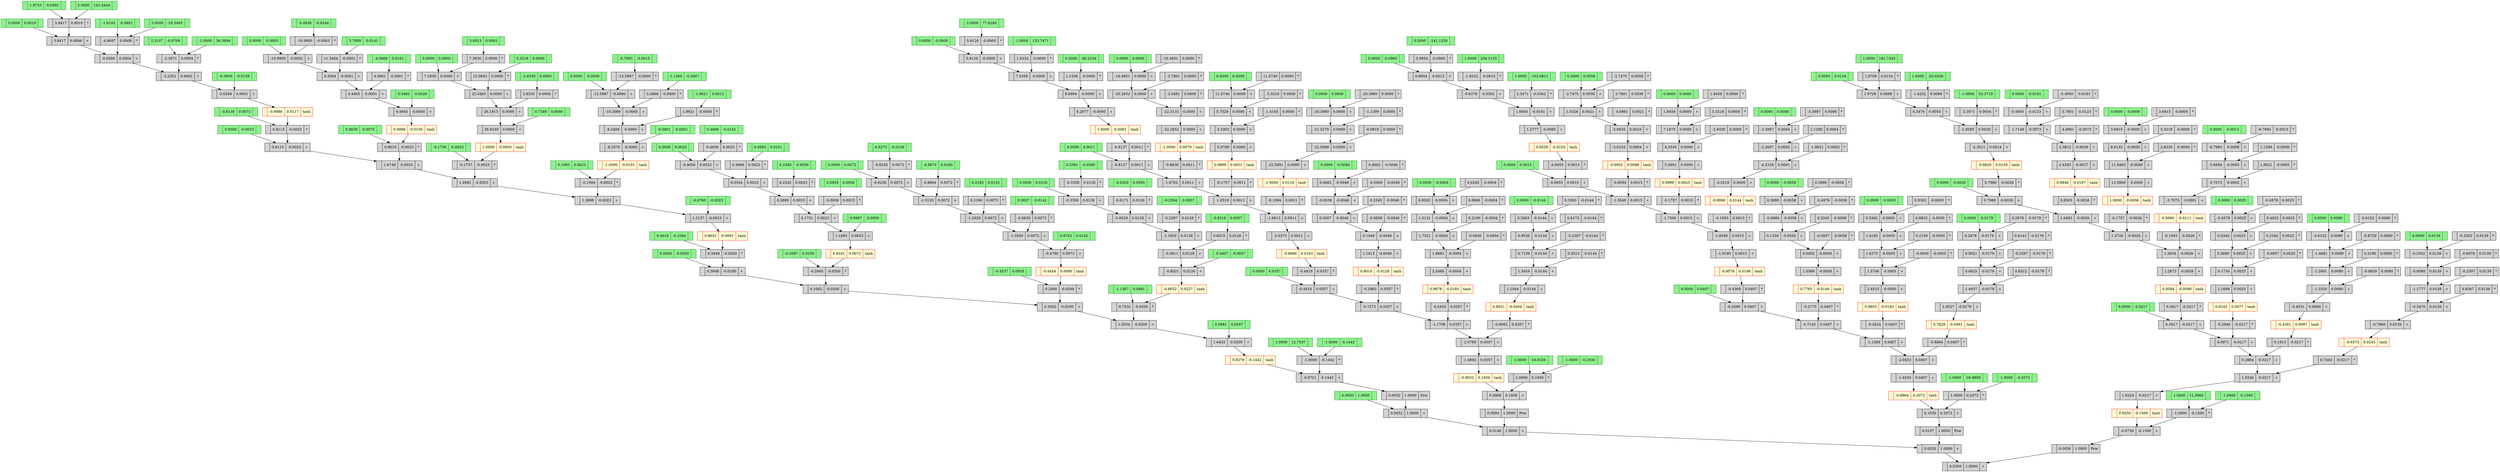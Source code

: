 digraph Micrograd { 
	"573ea8d4-e4b9-4a73-b5cf-77e5540441ce"[style=filled,label="|0.0309|1.0000|+",shape=record]; 
	"dc043f1f-6184-43f3-a668-9c128c77fc4c"[style=filled,label="|0.0253|1.0000|+",shape=record]; 
	"af4d35a7-d37c-471e-9a3f-6dcb1557d351"[style=filled,label="|0.0146|1.0000|+",shape=record]; 
	"fed55a1e-70a7-4603-805c-8097e57c0c47"[style=filled,label="|0.0052|1.0000|+",shape=record]; 
	"f7e58fa8-1f9f-417b-971f-ef0c0214aca7"[style=filled,color="#008000",fillcolor="#90EE90",label="|0.0000|1.0000|",shape=record]; 
	"f7e58fa8-1f9f-417b-971f-ef0c0214aca7" -> "fed55a1e-70a7-4603-805c-8097e57c0c47"; 
	"9d24a16c-42f0-475f-bbb5-61b734445205"[style=filled,label="|0.0052|1.0000|Pow",shape=record]; 
	"90938b21-aa88-42d0-8890-01ed8d5243bc"[style=filled,label="|-0.0721|-0.1442|+",shape=record]; 
	"05e46a0a-62f2-49dc-9dfa-330e9fcca699"[style=filled,color="#FF0000",fillcolor="#FAFAD2",label="|0.9279|-0.1442|tanh",shape=record]; 
	"9ccba6eb-d217-422e-a813-c148fa2fe9b0"[style=filled,label="|1.6432|-0.0200|+",shape=record]; 
	"b4a58809-4f7a-476a-9b75-8c05917b9373"[style=filled,label="|1.0534|-0.0200|+",shape=record]; 
	"8c60d0e9-da2a-4a2a-bf36-ae5ae3fd5d42"[style=filled,label="|0.3002|-0.0200|+",shape=record]; 
	"58172a94-68d9-4665-87c6-2ea0bc730dc1"[style=filled,label="|0.1002|-0.0200|+",shape=record]; 
	"96b5a7f0-0663-45e0-8ed5-6b8d1d8bf188"[style=filled,label="|0.3948|-0.0200|+",shape=record]; 
	"193d3234-c3b8-4ce4-904c-4569e7127a2d"[style=filled,color="#008000",fillcolor="#90EE90",label="|0.0000|-0.0200|",shape=record]; 
	"193d3234-c3b8-4ce4-904c-4569e7127a2d" -> "96b5a7f0-0663-45e0-8ed5-6b8d1d8bf188"; 
	"c35ec5b9-7513-4ccf-8344-9a9f6bbd50db"[style=filled,label="|0.3948|-0.0200|*",shape=record]; 
	"c56332e8-0295-4ff7-9b02-455ebb86465e"[style=filled,color="#008000",fillcolor="#90EE90",label="|0.4618|-0.1094|",shape=record]; 
	"c56332e8-0295-4ff7-9b02-455ebb86465e" -> "c35ec5b9-7513-4ccf-8344-9a9f6bbd50db"; 
	"bd8de646-4b16-4de5-b9b8-90a839f6e463"[style=filled,color="#FF0000",fillcolor="#FAFAD2",label="|0.8652|-0.0091|tanh",shape=record]; 
	"0d850c32-27ba-4a81-8a88-c10633db9c8d"[style=filled,label="|1.3137|-0.0023|+",shape=record]; 
	"6bc58c39-7200-4f59-97b1-046fcb56478c"[style=filled,label="|1.3898|-0.0023|+",shape=record]; 
	"dc575213-60c7-4b85-9136-318461b887f5"[style=filled,label="|1.4992|-0.0023|+",shape=record]; 
	"c5ae2b2f-c339-4e18-b6f6-aaa344cfe795"[style=filled,label="|1.6749|-0.0023|+",shape=record]; 
	"770c88f2-3bb1-4c33-a4b0-311c1c98bf7c"[style=filled,label="|0.8115|-0.0023|+",shape=record]; 
	"48ce80e8-8516-4db7-8549-e0d38b846ff1"[style=filled,color="#008000",fillcolor="#90EE90",label="|0.0000|-0.0023|",shape=record]; 
	"48ce80e8-8516-4db7-8549-e0d38b846ff1" -> "770c88f2-3bb1-4c33-a4b0-311c1c98bf7c"; 
	"9b8c5fca-7849-4425-84a4-1c53894b36e4"[style=filled,label="|0.8115|-0.0023|*",shape=record]; 
	"238a8e6c-e91c-4196-87eb-7d8b3aeb3e0b"[style=filled,color="#008000",fillcolor="#90EE90",label="|-0.8130|0.0072|",shape=record]; 
	"238a8e6c-e91c-4196-87eb-7d8b3aeb3e0b" -> "9b8c5fca-7849-4425-84a4-1c53894b36e4"; 
	"fde07b9b-56c9-44e0-8ea9-dbc225413fbe"[style=filled,color="#FF0000",fillcolor="#FAFAD2",label="|-0.9986|0.0117|tanh",shape=record]; 
	"058dc17d-46dd-4bf3-be19-2f729c97e84a"[style=filled,label="|-3.6268|0.0001|+",shape=record]; 
	"f0710864-b8cb-468b-96c3-823b266eed22"[style=filled,label="|-3.2351|0.0002|+",shape=record]; 
	"325da42e-4edb-4fcd-b2d6-1f0534f270c2"[style=filled,label="|-0.9280|0.0004|+",shape=record]; 
	"1dc3e992-c89e-439c-a65e-1cb789ce9ba5"[style=filled,label="|3.9417|0.0006|+",shape=record]; 
	"5944f657-418e-4979-af50-96fb16bf585e"[style=filled,color="#008000",fillcolor="#90EE90",label="|0.0000|0.0010|",shape=record]; 
	"5944f657-418e-4979-af50-96fb16bf585e" -> "1dc3e992-c89e-439c-a65e-1cb789ce9ba5"; 
	"b9f4a4e9-9ee8-46ed-969c-19e7b4670d1b"[style=filled,label="|3.9417|0.0010|*",shape=record]; 
	"7979c8cf-9d1b-4388-a871-e1211b3ca58b"[style=filled,color="#008000",fillcolor="#90EE90",label="|1.9733|-0.0492|",shape=record]; 
	"7979c8cf-9d1b-4388-a871-e1211b3ca58b" -> "b9f4a4e9-9ee8-46ed-969c-19e7b4670d1b"; 
	"1e0a4500-2e7c-4390-acc9-cea5ab1a5895"[style=filled,color="#008000",fillcolor="#90EE90",label="|2.0000|141.4444|",shape=record]; 
	"1e0a4500-2e7c-4390-acc9-cea5ab1a5895" -> "b9f4a4e9-9ee8-46ed-969c-19e7b4670d1b"; 
	"b9f4a4e9-9ee8-46ed-969c-19e7b4670d1b" -> "1dc3e992-c89e-439c-a65e-1cb789ce9ba5"; 
	"1dc3e992-c89e-439c-a65e-1cb789ce9ba5" -> "325da42e-4edb-4fcd-b2d6-1f0534f270c2"; 
	"e8975aa6-c184-44c3-891a-3f0381fb7fbc"[style=filled,label="|-4.8697|0.0006|*",shape=record]; 
	"6eb67a81-1ecf-402a-8b98-75da3a69d08c"[style=filled,color="#008000",fillcolor="#90EE90",label="|-1.6192|-0.0802|",shape=record]; 
	"6eb67a81-1ecf-402a-8b98-75da3a69d08c" -> "e8975aa6-c184-44c3-891a-3f0381fb7fbc"; 
	"029596ab-8337-4f0f-ba07-6ec416772ad0"[style=filled,color="#008000",fillcolor="#90EE90",label="|3.0000|-29.3493|",shape=record]; 
	"029596ab-8337-4f0f-ba07-6ec416772ad0" -> "e8975aa6-c184-44c3-891a-3f0381fb7fbc"; 
	"e8975aa6-c184-44c3-891a-3f0381fb7fbc" -> "325da42e-4edb-4fcd-b2d6-1f0534f270c2"; 
	"325da42e-4edb-4fcd-b2d6-1f0534f270c2" -> "f0710864-b8cb-468b-96c3-823b266eed22"; 
	"3979260e-f087-4c7f-847d-9206bc7382b7"[style=filled,label="|-2.3071|0.0004|*",shape=record]; 
	"c7a12bee-096c-45e9-a20a-5438879d94de"[style=filled,color="#008000",fillcolor="#90EE90",label="|2.3107|-0.0709|",shape=record]; 
	"c7a12bee-096c-45e9-a20a-5438879d94de" -> "3979260e-f087-4c7f-847d-9206bc7382b7"; 
	"8873525a-70af-47b2-bbc8-35faad902ccb"[style=filled,color="#008000",fillcolor="#90EE90",label="|-1.0000|56.3694|",shape=record]; 
	"8873525a-70af-47b2-bbc8-35faad902ccb" -> "3979260e-f087-4c7f-847d-9206bc7382b7"; 
	"3979260e-f087-4c7f-847d-9206bc7382b7" -> "f0710864-b8cb-468b-96c3-823b266eed22"; 
	"f0710864-b8cb-468b-96c3-823b266eed22" -> "058dc17d-46dd-4bf3-be19-2f729c97e84a"; 
	"b117a932-c7f2-45ab-9ac8-d02bfa18a7ee"[style=filled,color="#008000",fillcolor="#90EE90",label="|-0.3909|-0.0159|",shape=record]; 
	"b117a932-c7f2-45ab-9ac8-d02bfa18a7ee" -> "058dc17d-46dd-4bf3-be19-2f729c97e84a"; 
	"058dc17d-46dd-4bf3-be19-2f729c97e84a" -> "fde07b9b-56c9-44e0-8ea9-dbc225413fbe"; 
	"fde07b9b-56c9-44e0-8ea9-dbc225413fbe" -> "9b8c5fca-7849-4425-84a4-1c53894b36e4"; 
	"9b8c5fca-7849-4425-84a4-1c53894b36e4" -> "770c88f2-3bb1-4c33-a4b0-311c1c98bf7c"; 
	"770c88f2-3bb1-4c33-a4b0-311c1c98bf7c" -> "c5ae2b2f-c339-4e18-b6f6-aaa344cfe795"; 
	"2b7f6b02-9143-46b5-b66a-5b329f955712"[style=filled,label="|0.8633|-0.0023|*",shape=record]; 
	"156132fd-2364-44f1-87f5-3fd2a7eec1b6"[style=filled,color="#008000",fillcolor="#90EE90",label="|0.8639|-0.0075|",shape=record]; 
	"156132fd-2364-44f1-87f5-3fd2a7eec1b6" -> "2b7f6b02-9143-46b5-b66a-5b329f955712"; 
	"a30ffd5c-177b-4788-960f-a5efb3ba55c7"[style=filled,color="#FF0000",fillcolor="#FAFAD2",label="|0.9998|-0.0150|tanh",shape=record]; 
	"feb24c2e-1c6b-47c0-a87f-406096fcf8b7"[style=filled,label="|4.4945|-0.0000|+",shape=record]; 
	"858b6935-e4a6-4465-b338-4194733ec22e"[style=filled,label="|4.4465|-0.0001|+",shape=record]; 
	"9837f8c6-9764-470e-9d36-be7b86e10728"[style=filled,label="|0.3504|-0.0001|+",shape=record]; 
	"7f6b6afa-1e9b-4bde-a8d2-ebc368e66cf8"[style=filled,label="|-10.9900|-0.0002|+",shape=record]; 
	"8ca747cf-b7b2-4d66-bc2a-a37680e0d4e8"[style=filled,color="#008000",fillcolor="#90EE90",label="|0.0000|-0.0003|",shape=record]; 
	"8ca747cf-b7b2-4d66-bc2a-a37680e0d4e8" -> "7f6b6afa-1e9b-4bde-a8d2-ebc368e66cf8"; 
	"fa15e901-5115-4546-a3a5-fb44f7f99dbc"[style=filled,label="|-10.9900|-0.0003|*",shape=record]; 
	"d26b07bd-d79d-4c07-bfec-a70c80f8de45"[style=filled,color="#008000",fillcolor="#90EE90",label="|-5.4938|-0.0244|",shape=record]; 
	"d26b07bd-d79d-4c07-bfec-a70c80f8de45" -> "fa15e901-5115-4546-a3a5-fb44f7f99dbc"; 
	"fa15e901-5115-4546-a3a5-fb44f7f99dbc" -> "7f6b6afa-1e9b-4bde-a8d2-ebc368e66cf8"; 
	"7f6b6afa-1e9b-4bde-a8d2-ebc368e66cf8" -> "9837f8c6-9764-470e-9d36-be7b86e10728"; 
	"1353f437-6848-4578-a5bd-8a26c111992e"[style=filled,label="|11.3404|-0.0002|*",shape=record]; 
	"587a5485-649d-4289-8f03-13c15735e616"[style=filled,color="#008000",fillcolor="#90EE90",label="|3.7809|-0.0141|",shape=record]; 
	"587a5485-649d-4289-8f03-13c15735e616" -> "1353f437-6848-4578-a5bd-8a26c111992e"; 
	"1353f437-6848-4578-a5bd-8a26c111992e" -> "9837f8c6-9764-470e-9d36-be7b86e10728"; 
	"9837f8c6-9764-470e-9d36-be7b86e10728" -> "858b6935-e4a6-4465-b338-4194733ec22e"; 
	"bccac3bd-4d03-4af2-a816-17741e01c51f"[style=filled,label="|4.0961|-0.0001|*",shape=record]; 
	"b70323e2-767f-41be-96da-e0f75c8b291f"[style=filled,color="#008000",fillcolor="#90EE90",label="|-4.0969|0.0161|",shape=record]; 
	"b70323e2-767f-41be-96da-e0f75c8b291f" -> "bccac3bd-4d03-4af2-a816-17741e01c51f"; 
	"bccac3bd-4d03-4af2-a816-17741e01c51f" -> "858b6935-e4a6-4465-b338-4194733ec22e"; 
	"858b6935-e4a6-4465-b338-4194733ec22e" -> "feb24c2e-1c6b-47c0-a87f-406096fcf8b7"; 
	"63750087-5dc0-478d-8d22-da55df876aa5"[style=filled,color="#008000",fillcolor="#90EE90",label="|0.0482|-0.0029|",shape=record]; 
	"63750087-5dc0-478d-8d22-da55df876aa5" -> "feb24c2e-1c6b-47c0-a87f-406096fcf8b7"; 
	"feb24c2e-1c6b-47c0-a87f-406096fcf8b7" -> "a30ffd5c-177b-4788-960f-a5efb3ba55c7"; 
	"a30ffd5c-177b-4788-960f-a5efb3ba55c7" -> "2b7f6b02-9143-46b5-b66a-5b329f955712"; 
	"2b7f6b02-9143-46b5-b66a-5b329f955712" -> "c5ae2b2f-c339-4e18-b6f6-aaa344cfe795"; 
	"c5ae2b2f-c339-4e18-b6f6-aaa344cfe795" -> "dc575213-60c7-4b85-9136-318461b887f5"; 
	"ed1c081a-1b2c-4cb4-be07-c98ded262288"[style=filled,label="|-0.1757|-0.0023|*",shape=record]; 
	"202748ef-943c-4dc8-930e-e4f6aaa0bc9f"[style=filled,color="#008000",fillcolor="#90EE90",label="|-0.1756|-0.0023|",shape=record]; 
	"202748ef-943c-4dc8-930e-e4f6aaa0bc9f" -> "ed1c081a-1b2c-4cb4-be07-c98ded262288"; 
	"047f3833-06e0-4c59-bc5d-88620f187eaf"[style=filled,color="#FF0000",fillcolor="#FAFAD2",label="|1.0000|-0.0005|tanh",shape=record]; 
	"ae79bc02-b064-4265-935c-d15d734925f2"[style=filled,label="|26.9160|0.0000|+",shape=record]; 
	"392645c5-7e2e-483b-b15f-72179533d06d"[style=filled,label="|26.1813|0.0000|+",shape=record]; 
	"74d58f8c-8e46-4ec7-aa33-8b76cb682812"[style=filled,label="|23.3483|0.0000|+",shape=record]; 
	"a5f0ad63-7a17-4d44-a494-61256bc1734c"[style=filled,label="|7.3830|0.0000|+",shape=record]; 
	"13d71550-2dc6-4c30-88db-1f0ac49b7e6c"[style=filled,color="#008000",fillcolor="#90EE90",label="|0.0000|0.0000|",shape=record]; 
	"13d71550-2dc6-4c30-88db-1f0ac49b7e6c" -> "a5f0ad63-7a17-4d44-a494-61256bc1734c"; 
	"565e1133-c195-4a64-95e0-f87b56ea64ae"[style=filled,label="|7.3830|0.0000|*",shape=record]; 
	"39a132d9-7d78-4587-be28-c05f2cb1cdf3"[style=filled,color="#008000",fillcolor="#90EE90",label="|3.6915|0.0002|",shape=record]; 
	"39a132d9-7d78-4587-be28-c05f2cb1cdf3" -> "565e1133-c195-4a64-95e0-f87b56ea64ae"; 
	"565e1133-c195-4a64-95e0-f87b56ea64ae" -> "a5f0ad63-7a17-4d44-a494-61256bc1734c"; 
	"a5f0ad63-7a17-4d44-a494-61256bc1734c" -> "74d58f8c-8e46-4ec7-aa33-8b76cb682812"; 
	"47395830-544b-40d4-9e6f-5e8096b2a12e"[style=filled,label="|15.9653|0.0000|*",shape=record]; 
	"4e029545-fa8b-44ac-94c2-8b6713a5da18"[style=filled,color="#008000",fillcolor="#90EE90",label="|5.3218|0.0000|",shape=record]; 
	"4e029545-fa8b-44ac-94c2-8b6713a5da18" -> "47395830-544b-40d4-9e6f-5e8096b2a12e"; 
	"47395830-544b-40d4-9e6f-5e8096b2a12e" -> "74d58f8c-8e46-4ec7-aa33-8b76cb682812"; 
	"74d58f8c-8e46-4ec7-aa33-8b76cb682812" -> "392645c5-7e2e-483b-b15f-72179533d06d"; 
	"51bd3083-7baa-4e09-9885-e26fa449291a"[style=filled,label="|2.8330|0.0000|*",shape=record]; 
	"0c56d290-6c3b-4ea7-ac48-e03b43fc3ffc"[style=filled,color="#008000",fillcolor="#90EE90",label="|-2.8330|0.0000|",shape=record]; 
	"0c56d290-6c3b-4ea7-ac48-e03b43fc3ffc" -> "51bd3083-7baa-4e09-9885-e26fa449291a"; 
	"51bd3083-7baa-4e09-9885-e26fa449291a" -> "392645c5-7e2e-483b-b15f-72179533d06d"; 
	"392645c5-7e2e-483b-b15f-72179533d06d" -> "ae79bc02-b064-4265-935c-d15d734925f2"; 
	"375dcbb4-6364-421c-8f2c-e8862301dee3"[style=filled,color="#008000",fillcolor="#90EE90",label="|0.7346|0.0000|",shape=record]; 
	"375dcbb4-6364-421c-8f2c-e8862301dee3" -> "ae79bc02-b064-4265-935c-d15d734925f2"; 
	"ae79bc02-b064-4265-935c-d15d734925f2" -> "047f3833-06e0-4c59-bc5d-88620f187eaf"; 
	"047f3833-06e0-4c59-bc5d-88620f187eaf" -> "ed1c081a-1b2c-4cb4-be07-c98ded262288"; 
	"ed1c081a-1b2c-4cb4-be07-c98ded262288" -> "dc575213-60c7-4b85-9136-318461b887f5"; 
	"dc575213-60c7-4b85-9136-318461b887f5" -> "6bc58c39-7200-4f59-97b1-046fcb56478c"; 
	"ba2f3502-30c0-45f5-81b2-2d69868d27e6"[style=filled,label="|-0.1094|-0.0023|*",shape=record]; 
	"4e407c45-6d6d-42d8-9979-fbcb2bf48539"[style=filled,color="#008000",fillcolor="#90EE90",label="|0.1093|0.0023|",shape=record]; 
	"4e407c45-6d6d-42d8-9979-fbcb2bf48539" -> "ba2f3502-30c0-45f5-81b2-2d69868d27e6"; 
	"5f2f6957-9ccc-4919-bf63-01e7c7866758"[style=filled,color="#FF0000",fillcolor="#FAFAD2",label="|-1.0000|-0.0101|tanh",shape=record]; 
	"4f391d8a-3d51-454f-b411-852670ca4e18"[style=filled,label="|-8.3370|-0.0000|+",shape=record]; 
	"fd55dcb2-4017-4438-b026-cf473ef609d3"[style=filled,label="|-8.2468|-0.0000|+",shape=record]; 
	"5c9d666f-5d7e-44f9-b8ee-33056aa5c4e5"[style=filled,label="|-10.2089|-0.0000|+",shape=record]; 
	"1af33372-0dca-4bd2-a8ab-150a76f2ccb8"[style=filled,label="|-13.5987|-0.0000|+",shape=record]; 
	"58ad22e0-0cd1-4477-b924-0235b21c0d16"[style=filled,color="#008000",fillcolor="#90EE90",label="|0.0000|-0.0000|",shape=record]; 
	"58ad22e0-0cd1-4477-b924-0235b21c0d16" -> "1af33372-0dca-4bd2-a8ab-150a76f2ccb8"; 
	"9e5dacdb-22e8-4cf1-8ab5-22abf7aff77f"[style=filled,label="|-13.5987|-0.0000|*",shape=record]; 
	"0b16f154-81a7-4fd6-b777-4d72077fd03c"[style=filled,color="#008000",fillcolor="#90EE90",label="|-6.7993|-0.0015|",shape=record]; 
	"0b16f154-81a7-4fd6-b777-4d72077fd03c" -> "9e5dacdb-22e8-4cf1-8ab5-22abf7aff77f"; 
	"9e5dacdb-22e8-4cf1-8ab5-22abf7aff77f" -> "1af33372-0dca-4bd2-a8ab-150a76f2ccb8"; 
	"1af33372-0dca-4bd2-a8ab-150a76f2ccb8" -> "5c9d666f-5d7e-44f9-b8ee-33056aa5c4e5"; 
	"445c6f3a-6afe-4162-8a9c-93463ea65abe"[style=filled,label="|3.3898|-0.0000|*",shape=record]; 
	"dce894eb-ee52-4bf1-ba0e-1e72d081143e"[style=filled,color="#008000",fillcolor="#90EE90",label="|1.1300|-0.0007|",shape=record]; 
	"dce894eb-ee52-4bf1-ba0e-1e72d081143e" -> "445c6f3a-6afe-4162-8a9c-93463ea65abe"; 
	"445c6f3a-6afe-4162-8a9c-93463ea65abe" -> "5c9d666f-5d7e-44f9-b8ee-33056aa5c4e5"; 
	"5c9d666f-5d7e-44f9-b8ee-33056aa5c4e5" -> "fd55dcb2-4017-4438-b026-cf473ef609d3"; 
	"5585ffea-9533-4c72-b313-6018a7c43a5f"[style=filled,label="|1.9621|-0.0000|*",shape=record]; 
	"5373fc7f-ac80-4d7e-bcb6-d51c5bb7b3db"[style=filled,color="#008000",fillcolor="#90EE90",label="|-1.9621|0.0012|",shape=record]; 
	"5373fc7f-ac80-4d7e-bcb6-d51c5bb7b3db" -> "5585ffea-9533-4c72-b313-6018a7c43a5f"; 
	"5585ffea-9533-4c72-b313-6018a7c43a5f" -> "fd55dcb2-4017-4438-b026-cf473ef609d3"; 
	"fd55dcb2-4017-4438-b026-cf473ef609d3" -> "4f391d8a-3d51-454f-b411-852670ca4e18"; 
	"b4a035ed-dfc4-4a72-add7-e48705602b21"[style=filled,color="#008000",fillcolor="#90EE90",label="|-0.0901|-0.0001|",shape=record]; 
	"b4a035ed-dfc4-4a72-add7-e48705602b21" -> "4f391d8a-3d51-454f-b411-852670ca4e18"; 
	"4f391d8a-3d51-454f-b411-852670ca4e18" -> "5f2f6957-9ccc-4919-bf63-01e7c7866758"; 
	"5f2f6957-9ccc-4919-bf63-01e7c7866758" -> "ba2f3502-30c0-45f5-81b2-2d69868d27e6"; 
	"ba2f3502-30c0-45f5-81b2-2d69868d27e6" -> "6bc58c39-7200-4f59-97b1-046fcb56478c"; 
	"6bc58c39-7200-4f59-97b1-046fcb56478c" -> "0d850c32-27ba-4a81-8a88-c10633db9c8d"; 
	"55284580-198c-4e0c-9f7f-36c706778cb3"[style=filled,color="#008000",fillcolor="#90EE90",label="|-0.0760|-0.0023|",shape=record]; 
	"55284580-198c-4e0c-9f7f-36c706778cb3" -> "0d850c32-27ba-4a81-8a88-c10633db9c8d"; 
	"0d850c32-27ba-4a81-8a88-c10633db9c8d" -> "bd8de646-4b16-4de5-b9b8-90a839f6e463"; 
	"bd8de646-4b16-4de5-b9b8-90a839f6e463" -> "c35ec5b9-7513-4ccf-8344-9a9f6bbd50db"; 
	"c35ec5b9-7513-4ccf-8344-9a9f6bbd50db" -> "96b5a7f0-0663-45e0-8ed5-6b8d1d8bf188"; 
	"96b5a7f0-0663-45e0-8ed5-6b8d1d8bf188" -> "58172a94-68d9-4665-87c6-2ea0bc730dc1"; 
	"ceb1e343-79fa-4561-8a8c-d1081d4765d4"[style=filled,label="|-0.2945|-0.0200|*",shape=record]; 
	"dfefc2a7-3116-42a8-b566-e143c504a9c2"[style=filled,color="#008000",fillcolor="#90EE90",label="|-0.3587|0.0258|",shape=record]; 
	"dfefc2a7-3116-42a8-b566-e143c504a9c2" -> "ceb1e343-79fa-4561-8a8c-d1081d4765d4"; 
	"89d9b697-eb7d-450e-81a1-4c093d5580cc"[style=filled,color="#FF0000",fillcolor="#FAFAD2",label="|0.8241|0.0072|tanh",shape=record]; 
	"a858b2d9-c0bf-459b-b2b0-2f9f849caa06"[style=filled,label="|1.1695|0.0023|+",shape=record]; 
	"3814720f-7397-4bdf-a9d9-99f9bf964b02"[style=filled,label="|0.1731|0.0023|+",shape=record]; 
	"a5c25ea7-36fa-4595-a510-fee9a1d42a62"[style=filled,label="|0.2689|0.0023|+",shape=record]; 
	"6a1405ca-c29f-4aff-a0cd-1eb721f10b81"[style=filled,label="|0.0344|0.0023|+",shape=record]; 
	"7d95c760-6b23-484a-b791-43dc31615b8f"[style=filled,label="|-0.4656|0.0023|+",shape=record]; 
	"970322de-46c1-4915-a84c-d7e677783d72"[style=filled,color="#008000",fillcolor="#90EE90",label="|0.0000|0.0023|",shape=record]; 
	"970322de-46c1-4915-a84c-d7e677783d72" -> "7d95c760-6b23-484a-b791-43dc31615b8f"; 
	"ad562c2a-86cb-4531-aa09-f23071e5d99d"[style=filled,label="|-0.4656|0.0023|*",shape=record]; 
	"e3c21541-15f9-46af-913a-220d6142472e"[style=filled,color="#008000",fillcolor="#90EE90",label="|0.4669|-0.0142|",shape=record]; 
	"e3c21541-15f9-46af-913a-220d6142472e" -> "ad562c2a-86cb-4531-aa09-f23071e5d99d"; 
	"ad562c2a-86cb-4531-aa09-f23071e5d99d" -> "7d95c760-6b23-484a-b791-43dc31615b8f"; 
	"7d95c760-6b23-484a-b791-43dc31615b8f" -> "6a1405ca-c29f-4aff-a0cd-1eb721f10b81"; 
	"3f4cb787-212e-4551-a574-79996a97e79e"[style=filled,label="|0.4999|0.0023|*",shape=record]; 
	"ad839e12-3da7-4faa-ad3c-4bd301ed221c"[style=filled,color="#008000",fillcolor="#90EE90",label="|0.4993|0.0151|",shape=record]; 
	"ad839e12-3da7-4faa-ad3c-4bd301ed221c" -> "3f4cb787-212e-4551-a574-79996a97e79e"; 
	"3f4cb787-212e-4551-a574-79996a97e79e" -> "6a1405ca-c29f-4aff-a0cd-1eb721f10b81"; 
	"6a1405ca-c29f-4aff-a0cd-1eb721f10b81" -> "a5c25ea7-36fa-4595-a510-fee9a1d42a62"; 
	"f9f0334d-eff8-47d1-973e-d1c6e5a86c4a"[style=filled,label="|0.2345|0.0023|*",shape=record]; 
	"44cec17a-e4ac-45a2-af26-a403308f5719"[style=filled,color="#008000",fillcolor="#90EE90",label="|0.2348|-0.0056|",shape=record]; 
	"44cec17a-e4ac-45a2-af26-a403308f5719" -> "f9f0334d-eff8-47d1-973e-d1c6e5a86c4a"; 
	"f9f0334d-eff8-47d1-973e-d1c6e5a86c4a" -> "a5c25ea7-36fa-4595-a510-fee9a1d42a62"; 
	"a5c25ea7-36fa-4595-a510-fee9a1d42a62" -> "3814720f-7397-4bdf-a9d9-99f9bf964b02"; 
	"847e3c4e-432a-41b7-93d4-4bcafc79164f"[style=filled,label="|-0.0958|0.0023|*",shape=record]; 
	"befb8bea-62c7-4f76-ac3c-1c7248a005c9"[style=filled,color="#008000",fillcolor="#90EE90",label="|0.0955|0.0056|",shape=record]; 
	"befb8bea-62c7-4f76-ac3c-1c7248a005c9" -> "847e3c4e-432a-41b7-93d4-4bcafc79164f"; 
	"847e3c4e-432a-41b7-93d4-4bcafc79164f" -> "3814720f-7397-4bdf-a9d9-99f9bf964b02"; 
	"3814720f-7397-4bdf-a9d9-99f9bf964b02" -> "a858b2d9-c0bf-459b-b2b0-2f9f849caa06"; 
	"9159e9de-e00a-4a50-b965-17b17129fec4"[style=filled,color="#008000",fillcolor="#90EE90",label="|0.9967|-0.0056|",shape=record]; 
	"9159e9de-e00a-4a50-b965-17b17129fec4" -> "a858b2d9-c0bf-459b-b2b0-2f9f849caa06"; 
	"a858b2d9-c0bf-459b-b2b0-2f9f849caa06" -> "89d9b697-eb7d-450e-81a1-4c093d5580cc"; 
	"89d9b697-eb7d-450e-81a1-4c093d5580cc" -> "ceb1e343-79fa-4561-8a8c-d1081d4765d4"; 
	"ceb1e343-79fa-4561-8a8c-d1081d4765d4" -> "58172a94-68d9-4665-87c6-2ea0bc730dc1"; 
	"58172a94-68d9-4665-87c6-2ea0bc730dc1" -> "8c60d0e9-da2a-4a2a-bf36-ae5ae3fd5d42"; 
	"f9d52851-9d5a-4073-a0b1-e71f3db25779"[style=filled,label="|0.2000|-0.0200|*",shape=record]; 
	"1f711c15-42d8-4d67-8e4d-c237c341cbb7"[style=filled,color="#008000",fillcolor="#90EE90",label="|-0.4537|0.0935|",shape=record]; 
	"1f711c15-42d8-4d67-8e4d-c237c341cbb7" -> "f9d52851-9d5a-4073-a0b1-e71f3db25779"; 
	"6a640c8e-52df-45c7-bbe5-19e98ba61097"[style=filled,color="#FF0000",fillcolor="#FAFAD2",label="|-0.4454|0.0090|tanh",shape=record]; 
	"9546a826-5775-4231-8801-449db82d6c52"[style=filled,label="|-0.4790|0.0072|+",shape=record]; 
	"20dfc218-8d16-4186-bca9-dfb2a0ba9f54"[style=filled,label="|-1.3559|0.0072|+",shape=record]; 
	"2abbd560-8610-47bb-8ffe-c8a9862d60d7"[style=filled,label="|-1.2929|0.0072|+",shape=record]; 
	"7c527d99-5caa-4010-b127-bebfab61eee3"[style=filled,label="|-1.5120|0.0072|+",shape=record]; 
	"d75493bc-65c0-4a91-9371-59153998b7af"[style=filled,label="|-0.6256|0.0072|+",shape=record]; 
	"448b1f28-7d2e-4dbd-9c00-afb167f29880"[style=filled,color="#008000",fillcolor="#90EE90",label="|0.0000|0.0072|",shape=record]; 
	"448b1f28-7d2e-4dbd-9c00-afb167f29880" -> "d75493bc-65c0-4a91-9371-59153998b7af"; 
	"b4a7456f-c4bf-4e89-9ac8-315c86faf321"[style=filled,label="|-0.6256|0.0072|*",shape=record]; 
	"4bbeb165-1d79-411c-8e47-2c1b254b34b6"[style=filled,color="#008000",fillcolor="#90EE90",label="|0.6273|-0.0159|",shape=record]; 
	"4bbeb165-1d79-411c-8e47-2c1b254b34b6" -> "b4a7456f-c4bf-4e89-9ac8-315c86faf321"; 
	"b4a7456f-c4bf-4e89-9ac8-315c86faf321" -> "d75493bc-65c0-4a91-9371-59153998b7af"; 
	"d75493bc-65c0-4a91-9371-59153998b7af" -> "7c527d99-5caa-4010-b127-bebfab61eee3"; 
	"122e7c72-1e7f-40a8-b04d-efcc29a675ac"[style=filled,label="|-0.8864|0.0072|*",shape=record]; 
	"97c82cfc-2aef-483e-bc83-4cf68c686a4b"[style=filled,color="#008000",fillcolor="#90EE90",label="|-0.8874|0.0160|",shape=record]; 
	"97c82cfc-2aef-483e-bc83-4cf68c686a4b" -> "122e7c72-1e7f-40a8-b04d-efcc29a675ac"; 
	"122e7c72-1e7f-40a8-b04d-efcc29a675ac" -> "7c527d99-5caa-4010-b127-bebfab61eee3"; 
	"7c527d99-5caa-4010-b127-bebfab61eee3" -> "2abbd560-8610-47bb-8ffe-c8a9862d60d7"; 
	"897b7a01-46e3-474e-b83f-09c8ba81d047"[style=filled,label="|0.2190|0.0072|*",shape=record]; 
	"f849cc73-18e5-4b6e-83bb-53fc4dae3581"[style=filled,color="#008000",fillcolor="#90EE90",label="|0.2183|0.0142|",shape=record]; 
	"f849cc73-18e5-4b6e-83bb-53fc4dae3581" -> "897b7a01-46e3-474e-b83f-09c8ba81d047"; 
	"897b7a01-46e3-474e-b83f-09c8ba81d047" -> "2abbd560-8610-47bb-8ffe-c8a9862d60d7"; 
	"2abbd560-8610-47bb-8ffe-c8a9862d60d7" -> "20dfc218-8d16-4186-bca9-dfb2a0ba9f54"; 
	"d5ecd09b-24ad-4ca7-885e-07252cc81ed1"[style=filled,label="|-0.0630|0.0072|*",shape=record]; 
	"8913d88f-2a40-40b9-ab8c-c132bfe44617"[style=filled,color="#008000",fillcolor="#90EE90",label="|0.0637|-0.0142|",shape=record]; 
	"8913d88f-2a40-40b9-ab8c-c132bfe44617" -> "d5ecd09b-24ad-4ca7-885e-07252cc81ed1"; 
	"d5ecd09b-24ad-4ca7-885e-07252cc81ed1" -> "20dfc218-8d16-4186-bca9-dfb2a0ba9f54"; 
	"20dfc218-8d16-4186-bca9-dfb2a0ba9f54" -> "9546a826-5775-4231-8801-449db82d6c52"; 
	"273e7410-51ca-4f8b-a57c-60b3c7e10d70"[style=filled,color="#008000",fillcolor="#90EE90",label="|0.8762|0.0142|",shape=record]; 
	"273e7410-51ca-4f8b-a57c-60b3c7e10d70" -> "9546a826-5775-4231-8801-449db82d6c52"; 
	"9546a826-5775-4231-8801-449db82d6c52" -> "6a640c8e-52df-45c7-bbe5-19e98ba61097"; 
	"6a640c8e-52df-45c7-bbe5-19e98ba61097" -> "f9d52851-9d5a-4073-a0b1-e71f3db25779"; 
	"f9d52851-9d5a-4073-a0b1-e71f3db25779" -> "8c60d0e9-da2a-4a2a-bf36-ae5ae3fd5d42"; 
	"8c60d0e9-da2a-4a2a-bf36-ae5ae3fd5d42" -> "b4a58809-4f7a-476a-9b75-8c05917b9373"; 
	"1da5962d-47c3-4a47-b40f-2bcc7d610d47"[style=filled,label="|0.7532|-0.0200|*",shape=record]; 
	"b892db4d-533a-4960-a7b0-4fb0788381e0"[style=filled,color="#008000",fillcolor="#90EE90",label="|-1.1367|0.0881|",shape=record]; 
	"b892db4d-533a-4960-a7b0-4fb0788381e0" -> "1da5962d-47c3-4a47-b40f-2bcc7d610d47"; 
	"96e1fd0c-0f7a-4b43-a3f2-614c474739d0"[style=filled,color="#FF0000",fillcolor="#FAFAD2",label="|-0.6652|0.0227|tanh",shape=record]; 
	"f6c92b80-2f73-4f41-9b1a-808ea5969ee3"[style=filled,label="|-0.8021|0.0126|+",shape=record]; 
	"ebaff3e1-cb03-4cfd-924c-f1f9a15540f2"[style=filled,label="|-0.3611|0.0126|+",shape=record]; 
	"c4fb5e39-0bcf-4f93-b818-abfa1f4bc55b"[style=filled,label="|-1.1926|0.0126|+",shape=record]; 
	"d36118e7-0b84-4da8-ae46-eff011351113"[style=filled,label="|-0.9529|0.0126|+",shape=record]; 
	"08655749-5d93-40d1-880e-6f23610a69f4"[style=filled,label="|-0.3358|0.0126|+",shape=record]; 
	"82f22053-4987-4cea-aed9-3d8643a72815"[style=filled,color="#008000",fillcolor="#90EE90",label="|0.0000|0.0126|",shape=record]; 
	"82f22053-4987-4cea-aed9-3d8643a72815" -> "08655749-5d93-40d1-880e-6f23610a69f4"; 
	"6329c25f-f358-4b1a-8bc3-b220404da9cb"[style=filled,label="|-0.3358|0.0126|*",shape=record]; 
	"c4e6ea2a-044d-4d28-b321-39453015faf1"[style=filled,color="#008000",fillcolor="#90EE90",label="|0.3391|-0.0560|",shape=record]; 
	"c4e6ea2a-044d-4d28-b321-39453015faf1" -> "6329c25f-f358-4b1a-8bc3-b220404da9cb"; 
	"6329c25f-f358-4b1a-8bc3-b220404da9cb" -> "08655749-5d93-40d1-880e-6f23610a69f4"; 
	"08655749-5d93-40d1-880e-6f23610a69f4" -> "d36118e7-0b84-4da8-ae46-eff011351113"; 
	"52451f04-2657-49d9-bbc0-105f41543ecf"[style=filled,label="|-0.6171|0.0126|*",shape=record]; 
	"def4478b-c1f9-44f6-aaa5-86a2a87f43af"[style=filled,color="#008000",fillcolor="#90EE90",label="|-0.6202|0.0585|",shape=record]; 
	"def4478b-c1f9-44f6-aaa5-86a2a87f43af" -> "52451f04-2657-49d9-bbc0-105f41543ecf"; 
	"52451f04-2657-49d9-bbc0-105f41543ecf" -> "d36118e7-0b84-4da8-ae46-eff011351113"; 
	"d36118e7-0b84-4da8-ae46-eff011351113" -> "c4fb5e39-0bcf-4f93-b818-abfa1f4bc55b"; 
	"546bc237-3b6e-4cb2-8e93-fe50fd6127c2"[style=filled,label="|-0.2397|0.0126|*",shape=record]; 
	"0a6e8db7-c857-42a5-bb51-c9be389dd088"[style=filled,color="#008000",fillcolor="#90EE90",label="|-0.2394|-0.0057|",shape=record]; 
	"0a6e8db7-c857-42a5-bb51-c9be389dd088" -> "546bc237-3b6e-4cb2-8e93-fe50fd6127c2"; 
	"546bc237-3b6e-4cb2-8e93-fe50fd6127c2" -> "c4fb5e39-0bcf-4f93-b818-abfa1f4bc55b"; 
	"c4fb5e39-0bcf-4f93-b818-abfa1f4bc55b" -> "ebaff3e1-cb03-4cfd-924c-f1f9a15540f2"; 
	"2f662050-18d6-4484-bc36-f22458051cdd"[style=filled,label="|0.8315|0.0126|*",shape=record]; 
	"aae92720-244f-4a1e-b34e-336833df73d7"[style=filled,color="#008000",fillcolor="#90EE90",label="|-0.8318|0.0057|",shape=record]; 
	"aae92720-244f-4a1e-b34e-336833df73d7" -> "2f662050-18d6-4484-bc36-f22458051cdd"; 
	"2f662050-18d6-4484-bc36-f22458051cdd" -> "ebaff3e1-cb03-4cfd-924c-f1f9a15540f2"; 
	"ebaff3e1-cb03-4cfd-924c-f1f9a15540f2" -> "f6c92b80-2f73-4f41-9b1a-808ea5969ee3"; 
	"1f0e2b3b-7bfc-40a7-a32f-11eccb9b7994"[style=filled,color="#008000",fillcolor="#90EE90",label="|-0.4407|-0.0057|",shape=record]; 
	"1f0e2b3b-7bfc-40a7-a32f-11eccb9b7994" -> "f6c92b80-2f73-4f41-9b1a-808ea5969ee3"; 
	"f6c92b80-2f73-4f41-9b1a-808ea5969ee3" -> "96e1fd0c-0f7a-4b43-a3f2-614c474739d0"; 
	"96e1fd0c-0f7a-4b43-a3f2-614c474739d0" -> "1da5962d-47c3-4a47-b40f-2bcc7d610d47"; 
	"1da5962d-47c3-4a47-b40f-2bcc7d610d47" -> "b4a58809-4f7a-476a-9b75-8c05917b9373"; 
	"b4a58809-4f7a-476a-9b75-8c05917b9373" -> "9ccba6eb-d217-422e-a813-c148fa2fe9b0"; 
	"cb2334d0-1246-4053-9fef-8aaf88acbee8"[style=filled,color="#008000",fillcolor="#90EE90",label="|0.5881|0.0347|",shape=record]; 
	"cb2334d0-1246-4053-9fef-8aaf88acbee8" -> "9ccba6eb-d217-422e-a813-c148fa2fe9b0"; 
	"9ccba6eb-d217-422e-a813-c148fa2fe9b0" -> "05e46a0a-62f2-49dc-9dfa-330e9fcca699"; 
	"05e46a0a-62f2-49dc-9dfa-330e9fcca699" -> "90938b21-aa88-42d0-8890-01ed8d5243bc"; 
	"e24db6e0-387e-4f3b-9c9a-bce479f2e097"[style=filled,label="|-1.0000|-0.1442|*",shape=record]; 
	"8c25db59-a58a-478b-a619-af06dc5c8d8c"[style=filled,color="#008000",fillcolor="#90EE90",label="|1.0000|12.7337|",shape=record]; 
	"8c25db59-a58a-478b-a619-af06dc5c8d8c" -> "e24db6e0-387e-4f3b-9c9a-bce479f2e097"; 
	"1615036c-59b3-43e7-907d-15ad178e7483"[style=filled,color="#008000",fillcolor="#90EE90",label="|-1.0000|-0.1442|",shape=record]; 
	"1615036c-59b3-43e7-907d-15ad178e7483" -> "e24db6e0-387e-4f3b-9c9a-bce479f2e097"; 
	"e24db6e0-387e-4f3b-9c9a-bce479f2e097" -> "90938b21-aa88-42d0-8890-01ed8d5243bc"; 
	"90938b21-aa88-42d0-8890-01ed8d5243bc" -> "9d24a16c-42f0-475f-bbb5-61b734445205"; 
	"9d24a16c-42f0-475f-bbb5-61b734445205" -> "fed55a1e-70a7-4603-805c-8097e57c0c47"; 
	"fed55a1e-70a7-4603-805c-8097e57c0c47" -> "af4d35a7-d37c-471e-9a3f-6dcb1557d351"; 
	"ca65bac0-2bee-4dcf-9a15-e16c9a9b7956"[style=filled,label="|0.0094|1.0000|Pow",shape=record]; 
	"e55fa7d2-de9e-4c82-9e6e-b558fbfd9289"[style=filled,label="|0.0968|0.1936|+",shape=record]; 
	"bd8b715e-e6af-489b-aeae-c0ab02a42563"[style=filled,color="#FF0000",fillcolor="#FAFAD2",label="|-0.9032|0.1936|tanh",shape=record]; 
	"32e6939e-8cfc-448b-b7ba-15e634488ace"[style=filled,label="|-1.4892|0.0357|+",shape=record]; 
	"738a86a8-daf3-41ab-b225-ad820ddfd912"[style=filled,label="|-2.0790|0.0357|+",shape=record]; 
	"1c6d3798-8485-4b26-b8fe-49b6fe56a942"[style=filled,label="|-1.1708|0.0357|+",shape=record]; 
	"3e8fdbe2-1c94-44bd-905b-4c7c3c7194cf"[style=filled,label="|-0.7273|0.0357|+",shape=record]; 
	"708d419b-6b96-4c66-86ce-b4a20f477903"[style=filled,label="|-0.4410|0.0357|+",shape=record]; 
	"35274f1c-bc14-4f4b-8b5c-b038c2be53ba"[style=filled,color="#008000",fillcolor="#90EE90",label="|0.0000|0.0357|",shape=record]; 
	"35274f1c-bc14-4f4b-8b5c-b038c2be53ba" -> "708d419b-6b96-4c66-86ce-b4a20f477903"; 
	"8da0e048-b482-450b-99e0-f50c06f8448b"[style=filled,label="|-0.4410|0.0357|*",shape=record]; 
	"7208086e-b3d9-495c-b2e2-be0a0d0c24c4"[style=filled,color="#FF0000",fillcolor="#FAFAD2",label="|-0.9666|0.0163|tanh",shape=record]; 
	"f3595e2a-4a12-4ac4-942b-557fdf2af994"[style=filled,label="|-2.0373|0.0011|+",shape=record]; 
	"de5d6390-47c4-4823-b148-fcc6e1c23c9c"[style=filled,label="|-1.9613|0.0011|+",shape=record]; 
	"6ecaae82-ccfd-4cb9-b05c-b53c631107dd"[style=filled,label="|-1.8519|0.0011|+",shape=record]; 
	"4fde5edd-c4f4-4482-af89-3884f9230a8e"[style=filled,label="|-1.6762|0.0011|+",shape=record]; 
	"82c22d3a-d051-4839-98dc-68c32f26cb0d"[style=filled,label="|-0.8127|0.0011|+",shape=record]; 
	"d5eaa2a1-602d-478f-a465-c8990c97a40d"[style=filled,color="#008000",fillcolor="#90EE90",label="|0.0000|0.0011|",shape=record]; 
	"d5eaa2a1-602d-478f-a465-c8990c97a40d" -> "82c22d3a-d051-4839-98dc-68c32f26cb0d"; 
	"bb7a572c-c080-4adf-895a-4615d2b6dfce"[style=filled,label="|-0.8127|0.0011|*",shape=record]; 
	"3bdc59f0-5989-4d07-915d-3742c6f60115"[style=filled,color="#FF0000",fillcolor="#FAFAD2",label="|1.0000|-0.0081|tanh",shape=record]; 
	"2c9ef7ff-a69b-4f71-98df-378ce8c0b069"[style=filled,label="|8.2977|-0.0000|+",shape=record]; 
	"d358df39-2bd4-47a5-ba71-c2af0577389c"[style=filled,label="|8.6894|-0.0000|+",shape=record]; 
	"a56c0c4d-970a-4164-805f-2fd117a64657"[style=filled,label="|7.5358|-0.0000|+",shape=record]; 
	"187ee6e5-8f30-488f-9365-950e4ab3defa"[style=filled,label="|5.9126|-0.0000|+",shape=record]; 
	"921ad172-8683-4428-803c-28d6664e283e"[style=filled,color="#008000",fillcolor="#90EE90",label="|0.0000|-0.0000|",shape=record]; 
	"921ad172-8683-4428-803c-28d6664e283e" -> "187ee6e5-8f30-488f-9365-950e4ab3defa"; 
	"9fc8ff9c-4e11-420f-aae8-d9854efca361"[style=filled,label="|5.9126|-0.0000|*",shape=record]; 
	"6558ec2b-4ae6-4948-938c-95f6195e8a62"[style=filled,color="#008000",fillcolor="#90EE90",label="|3.0000|77.6280|",shape=record]; 
	"6558ec2b-4ae6-4948-938c-95f6195e8a62" -> "9fc8ff9c-4e11-420f-aae8-d9854efca361"; 
	"9fc8ff9c-4e11-420f-aae8-d9854efca361" -> "187ee6e5-8f30-488f-9365-950e4ab3defa"; 
	"187ee6e5-8f30-488f-9365-950e4ab3defa" -> "a56c0c4d-970a-4164-805f-2fd117a64657"; 
	"dceda6cd-016c-4c89-8940-b3e64ea61b57"[style=filled,label="|1.6232|-0.0000|*",shape=record]; 
	"dbbcd440-a4e8-43b8-a1fb-82ceeafc421f"[style=filled,color="#008000",fillcolor="#90EE90",label="|-1.0000|133.7471|",shape=record]; 
	"dbbcd440-a4e8-43b8-a1fb-82ceeafc421f" -> "dceda6cd-016c-4c89-8940-b3e64ea61b57"; 
	"dceda6cd-016c-4c89-8940-b3e64ea61b57" -> "a56c0c4d-970a-4164-805f-2fd117a64657"; 
	"a56c0c4d-970a-4164-805f-2fd117a64657" -> "d358df39-2bd4-47a5-ba71-c2af0577389c"; 
	"a311f06f-9f02-4ca7-bd58-023ff2ce6ea0"[style=filled,label="|1.1536|-0.0000|*",shape=record]; 
	"05135db8-6e44-41b6-ac6f-702e2fdc5910"[style=filled,color="#008000",fillcolor="#90EE90",label="|0.5000|-80.2234|",shape=record]; 
	"05135db8-6e44-41b6-ac6f-702e2fdc5910" -> "a311f06f-9f02-4ca7-bd58-023ff2ce6ea0"; 
	"a311f06f-9f02-4ca7-bd58-023ff2ce6ea0" -> "d358df39-2bd4-47a5-ba71-c2af0577389c"; 
	"d358df39-2bd4-47a5-ba71-c2af0577389c" -> "2c9ef7ff-a69b-4f71-98df-378ce8c0b069"; 
	"2c9ef7ff-a69b-4f71-98df-378ce8c0b069" -> "3bdc59f0-5989-4d07-915d-3742c6f60115"; 
	"3bdc59f0-5989-4d07-915d-3742c6f60115" -> "bb7a572c-c080-4adf-895a-4615d2b6dfce"; 
	"bb7a572c-c080-4adf-895a-4615d2b6dfce" -> "82c22d3a-d051-4839-98dc-68c32f26cb0d"; 
	"82c22d3a-d051-4839-98dc-68c32f26cb0d" -> "4fde5edd-c4f4-4482-af89-3884f9230a8e"; 
	"4874d4fc-f753-4ec2-9888-3df14943e2dc"[style=filled,label="|-0.8636|0.0011|*",shape=record]; 
	"a6829d01-648f-49dd-b2b9-e7a410eab317"[style=filled,color="#FF0000",fillcolor="#FAFAD2",label="|-1.0000|0.0079|tanh",shape=record]; 
	"47f28775-a41e-4cd1-b08b-64fa263b0618"[style=filled,label="|-22.2652|0.0000|+",shape=record]; 
	"c18daa2c-79e3-46cc-a015-13e415373714"[style=filled,label="|-22.3133|0.0000|+",shape=record]; 
	"5095efff-8c05-43fd-a85c-dac10a4485a3"[style=filled,label="|-20.2652|0.0000|+",shape=record]; 
	"571aa65a-17d0-4546-b3c6-4e28aac7668a"[style=filled,label="|-16.4851|0.0000|+",shape=record]; 
	"f38307f4-117a-4d6f-8a7e-3ffd47e3cd32"[style=filled,color="#008000",fillcolor="#90EE90",label="|0.0000|0.0000|",shape=record]; 
	"f38307f4-117a-4d6f-8a7e-3ffd47e3cd32" -> "571aa65a-17d0-4546-b3c6-4e28aac7668a"; 
	"a3e56194-a3f4-4c12-aa05-ba2df0cd63f4"[style=filled,label="|-16.4851|0.0000|*",shape=record]; 
	"a3e56194-a3f4-4c12-aa05-ba2df0cd63f4" -> "571aa65a-17d0-4546-b3c6-4e28aac7668a"; 
	"571aa65a-17d0-4546-b3c6-4e28aac7668a" -> "5095efff-8c05-43fd-a85c-dac10a4485a3"; 
	"64441661-29de-4ef6-bc16-161dd5b5e54f"[style=filled,label="|-3.7801|0.0000|*",shape=record]; 
	"64441661-29de-4ef6-bc16-161dd5b5e54f" -> "5095efff-8c05-43fd-a85c-dac10a4485a3"; 
	"5095efff-8c05-43fd-a85c-dac10a4485a3" -> "c18daa2c-79e3-46cc-a015-13e415373714"; 
	"1bd71970-b7b8-4203-8001-6a784189506a"[style=filled,label="|-2.0481|0.0000|*",shape=record]; 
	"1bd71970-b7b8-4203-8001-6a784189506a" -> "c18daa2c-79e3-46cc-a015-13e415373714"; 
	"c18daa2c-79e3-46cc-a015-13e415373714" -> "47f28775-a41e-4cd1-b08b-64fa263b0618"; 
	"47f28775-a41e-4cd1-b08b-64fa263b0618" -> "a6829d01-648f-49dd-b2b9-e7a410eab317"; 
	"a6829d01-648f-49dd-b2b9-e7a410eab317" -> "4874d4fc-f753-4ec2-9888-3df14943e2dc"; 
	"4874d4fc-f753-4ec2-9888-3df14943e2dc" -> "4fde5edd-c4f4-4482-af89-3884f9230a8e"; 
	"4fde5edd-c4f4-4482-af89-3884f9230a8e" -> "6ecaae82-ccfd-4cb9-b05c-b53c631107dd"; 
	"d563823e-4fcc-44f6-8aa6-5fb7261ad9a9"[style=filled,label="|-0.1757|0.0011|*",shape=record]; 
	"3681fd15-628f-445b-8697-7703d7a1955d"[style=filled,color="#FF0000",fillcolor="#FAFAD2",label="|0.9999|0.0021|tanh",shape=record]; 
	"07af6f39-dd42-4206-a29a-0500a54b39a3"[style=filled,label="|5.0709|0.0000|+",shape=record]; 
	"742b1291-784f-4117-bf4d-1391563f1043"[style=filled,label="|4.3363|0.0000|+",shape=record]; 
	"0bb81056-0b41-4bd2-9666-4157f9158b09"[style=filled,label="|5.7528|0.0000|+",shape=record]; 
	"d5a1257a-528a-4932-a92d-3fe8897ec2c6"[style=filled,label="|11.0746|0.0000|+",shape=record]; 
	"2d92f6da-b31a-490b-a831-5dfca16722f3"[style=filled,color="#008000",fillcolor="#90EE90",label="|0.0000|0.0000|",shape=record]; 
	"2d92f6da-b31a-490b-a831-5dfca16722f3" -> "d5a1257a-528a-4932-a92d-3fe8897ec2c6"; 
	"ba4c2c9d-839e-4583-bbc9-346374af508f"[style=filled,label="|11.0746|0.0000|*",shape=record]; 
	"ba4c2c9d-839e-4583-bbc9-346374af508f" -> "d5a1257a-528a-4932-a92d-3fe8897ec2c6"; 
	"d5a1257a-528a-4932-a92d-3fe8897ec2c6" -> "0bb81056-0b41-4bd2-9666-4157f9158b09"; 
	"1e7d32c7-2229-4a67-8451-c18044f5cd9d"[style=filled,label="|-5.3218|0.0000|*",shape=record]; 
	"1e7d32c7-2229-4a67-8451-c18044f5cd9d" -> "0bb81056-0b41-4bd2-9666-4157f9158b09"; 
	"0bb81056-0b41-4bd2-9666-4157f9158b09" -> "742b1291-784f-4117-bf4d-1391563f1043"; 
	"8eb05522-3261-4dac-af23-bae555a329f8"[style=filled,label="|-1.4165|0.0000|*",shape=record]; 
	"8eb05522-3261-4dac-af23-bae555a329f8" -> "742b1291-784f-4117-bf4d-1391563f1043"; 
	"742b1291-784f-4117-bf4d-1391563f1043" -> "07af6f39-dd42-4206-a29a-0500a54b39a3"; 
	"07af6f39-dd42-4206-a29a-0500a54b39a3" -> "3681fd15-628f-445b-8697-7703d7a1955d"; 
	"3681fd15-628f-445b-8697-7703d7a1955d" -> "d563823e-4fcc-44f6-8aa6-5fb7261ad9a9"; 
	"d563823e-4fcc-44f6-8aa6-5fb7261ad9a9" -> "6ecaae82-ccfd-4cb9-b05c-b53c631107dd"; 
	"6ecaae82-ccfd-4cb9-b05c-b53c631107dd" -> "de5d6390-47c4-4823-b148-fcc6e1c23c9c"; 
	"24f41327-237d-4136-91b7-2971bcba2055"[style=filled,label="|-0.1094|0.0011|*",shape=record]; 
	"2ce8d5ba-b655-47b2-9a9d-c306f6d9d454"[style=filled,color="#FF0000",fillcolor="#FAFAD2",label="|-1.0000|0.0116|tanh",shape=record]; 
	"fc7834f8-020e-4b38-95d9-926c7527bea6"[style=filled,label="|-22.5991|0.0000|+",shape=record]; 
	"baaff48e-e5fb-46a0-ae8a-ef5be11ebaa5"[style=filled,label="|-22.5089|0.0000|+",shape=record]; 
	"f4b3e9e8-4316-4571-9f52-54e17d570684"[style=filled,label="|-21.5279|0.0000|+",shape=record]; 
	"d202a0bf-012a-4d18-a5a8-3722d1cd47cf"[style=filled,label="|-20.3980|0.0000|+",shape=record]; 
	"fbe3438e-4352-4b04-a473-3967fbb0bcd3"[style=filled,color="#008000",fillcolor="#90EE90",label="|0.0000|0.0000|",shape=record]; 
	"fbe3438e-4352-4b04-a473-3967fbb0bcd3" -> "d202a0bf-012a-4d18-a5a8-3722d1cd47cf"; 
	"24335aca-3e69-4106-8ce5-528949f64ce2"[style=filled,label="|-20.3980|0.0000|*",shape=record]; 
	"24335aca-3e69-4106-8ce5-528949f64ce2" -> "d202a0bf-012a-4d18-a5a8-3722d1cd47cf"; 
	"d202a0bf-012a-4d18-a5a8-3722d1cd47cf" -> "f4b3e9e8-4316-4571-9f52-54e17d570684"; 
	"26e335c6-f7cd-42ad-b225-b8ce01a7dc23"[style=filled,label="|-1.1299|0.0000|*",shape=record]; 
	"26e335c6-f7cd-42ad-b225-b8ce01a7dc23" -> "f4b3e9e8-4316-4571-9f52-54e17d570684"; 
	"f4b3e9e8-4316-4571-9f52-54e17d570684" -> "baaff48e-e5fb-46a0-ae8a-ef5be11ebaa5"; 
	"aee5040d-99b9-49ae-ad23-d58d12ac1790"[style=filled,label="|-0.9810|0.0000|*",shape=record]; 
	"aee5040d-99b9-49ae-ad23-d58d12ac1790" -> "baaff48e-e5fb-46a0-ae8a-ef5be11ebaa5"; 
	"baaff48e-e5fb-46a0-ae8a-ef5be11ebaa5" -> "fc7834f8-020e-4b38-95d9-926c7527bea6"; 
	"fc7834f8-020e-4b38-95d9-926c7527bea6" -> "2ce8d5ba-b655-47b2-9a9d-c306f6d9d454"; 
	"2ce8d5ba-b655-47b2-9a9d-c306f6d9d454" -> "24f41327-237d-4136-91b7-2971bcba2055"; 
	"24f41327-237d-4136-91b7-2971bcba2055" -> "de5d6390-47c4-4823-b148-fcc6e1c23c9c"; 
	"de5d6390-47c4-4823-b148-fcc6e1c23c9c" -> "f3595e2a-4a12-4ac4-942b-557fdf2af994"; 
	"f3595e2a-4a12-4ac4-942b-557fdf2af994" -> "7208086e-b3d9-495c-b2e2-be0a0d0c24c4"; 
	"7208086e-b3d9-495c-b2e2-be0a0d0c24c4" -> "8da0e048-b482-450b-99e0-f50c06f8448b"; 
	"8da0e048-b482-450b-99e0-f50c06f8448b" -> "708d419b-6b96-4c66-86ce-b4a20f477903"; 
	"708d419b-6b96-4c66-86ce-b4a20f477903" -> "3e8fdbe2-1c94-44bd-905b-4c7c3c7194cf"; 
	"ce46d695-a667-4f8d-86db-770353948a52"[style=filled,label="|-0.2863|0.0357|*",shape=record]; 
	"f47e0b40-a498-4cfe-8aca-c76ffd709152"[style=filled,color="#FF0000",fillcolor="#FAFAD2",label="|0.8010|-0.0128|tanh",shape=record]; 
	"a0f79883-398c-42e8-aaf9-ae2cd19b4c1d"[style=filled,label="|1.1013|-0.0046|+",shape=record]; 
	"bee97c6a-0aab-4dad-a05d-e95fa195f62e"[style=filled,label="|0.1049|-0.0046|+",shape=record]; 
	"bb8d9a05-2f15-47e8-bc0e-00665332795f"[style=filled,label="|0.2007|-0.0046|+",shape=record]; 
	"84d5c13f-6fe4-4b9d-8bb5-52db9ff5c79d"[style=filled,label="|-0.0338|-0.0046|+",shape=record]; 
	"9b42b124-6674-436a-b69c-353c71d0756d"[style=filled,label="|0.4662|-0.0046|+",shape=record]; 
	"915cf182-7ad4-453a-b261-264395fadfb9"[style=filled,color="#008000",fillcolor="#90EE90",label="|0.0000|-0.0046|",shape=record]; 
	"915cf182-7ad4-453a-b261-264395fadfb9" -> "9b42b124-6674-436a-b69c-353c71d0756d"; 
	"70384f18-a751-41b9-9cf5-677bbd8dcdca"[style=filled,label="|0.4662|-0.0046|*",shape=record]; 
	"70384f18-a751-41b9-9cf5-677bbd8dcdca" -> "9b42b124-6674-436a-b69c-353c71d0756d"; 
	"9b42b124-6674-436a-b69c-353c71d0756d" -> "84d5c13f-6fe4-4b9d-8bb5-52db9ff5c79d"; 
	"cbda6550-6355-459c-bdef-3a8d349c1a0e"[style=filled,label="|-0.5000|-0.0046|*",shape=record]; 
	"cbda6550-6355-459c-bdef-3a8d349c1a0e" -> "84d5c13f-6fe4-4b9d-8bb5-52db9ff5c79d"; 
	"84d5c13f-6fe4-4b9d-8bb5-52db9ff5c79d" -> "bb8d9a05-2f15-47e8-bc0e-00665332795f"; 
	"c7c723ad-abf8-4881-8ca0-9ad9b9356392"[style=filled,label="|0.2345|-0.0046|*",shape=record]; 
	"c7c723ad-abf8-4881-8ca0-9ad9b9356392" -> "bb8d9a05-2f15-47e8-bc0e-00665332795f"; 
	"bb8d9a05-2f15-47e8-bc0e-00665332795f" -> "bee97c6a-0aab-4dad-a05d-e95fa195f62e"; 
	"210c0043-36cd-4ce9-aa74-fd09cdf35cb2"[style=filled,label="|-0.0958|-0.0046|*",shape=record]; 
	"210c0043-36cd-4ce9-aa74-fd09cdf35cb2" -> "bee97c6a-0aab-4dad-a05d-e95fa195f62e"; 
	"bee97c6a-0aab-4dad-a05d-e95fa195f62e" -> "a0f79883-398c-42e8-aaf9-ae2cd19b4c1d"; 
	"a0f79883-398c-42e8-aaf9-ae2cd19b4c1d" -> "f47e0b40-a498-4cfe-8aca-c76ffd709152"; 
	"f47e0b40-a498-4cfe-8aca-c76ffd709152" -> "ce46d695-a667-4f8d-86db-770353948a52"; 
	"ce46d695-a667-4f8d-86db-770353948a52" -> "3e8fdbe2-1c94-44bd-905b-4c7c3c7194cf"; 
	"3e8fdbe2-1c94-44bd-905b-4c7c3c7194cf" -> "1c6d3798-8485-4b26-b8fe-49b6fe56a942"; 
	"c7f7659b-cb15-4d28-9b31-9a81053e6989"[style=filled,label="|-0.4435|0.0357|*",shape=record]; 
	"6c001698-a74b-412a-be8d-9715f35471f0"[style=filled,color="#FF0000",fillcolor="#FAFAD2",label="|0.9878|-0.0160|tanh",shape=record]; 
	"4134bdbd-dd5b-4858-bf6e-77628d754dec"[style=filled,label="|2.5460|-0.0004|+",shape=record]; 
	"46dcf07a-13fa-4d0d-b080-28d4ce5cf389"[style=filled,label="|1.6691|-0.0004|+",shape=record]; 
	"4e0ffc54-4a18-4211-96ce-eacf140ba9b7"[style=filled,label="|1.7321|-0.0004|+",shape=record]; 
	"344de4e7-5ae4-4bad-a100-19c31abfe4b8"[style=filled,label="|1.5131|-0.0004|+",shape=record]; 
	"4d9ec5d3-0283-4dbf-a728-6ed6b7c403a9"[style=filled,label="|0.6265|-0.0004|+",shape=record]; 
	"7e36725d-fe59-420c-afcd-80bbfd3c7b80"[style=filled,color="#008000",fillcolor="#90EE90",label="|0.0000|-0.0004|",shape=record]; 
	"7e36725d-fe59-420c-afcd-80bbfd3c7b80" -> "4d9ec5d3-0283-4dbf-a728-6ed6b7c403a9"; 
	"79658b5c-ece9-4ba6-8155-f566b0466dbd"[style=filled,label="|0.6265|-0.0004|*",shape=record]; 
	"79658b5c-ece9-4ba6-8155-f566b0466dbd" -> "4d9ec5d3-0283-4dbf-a728-6ed6b7c403a9"; 
	"4d9ec5d3-0283-4dbf-a728-6ed6b7c403a9" -> "344de4e7-5ae4-4bad-a100-19c31abfe4b8"; 
	"8ad5c1af-eaa5-4fde-983d-1a31a7ccf9c1"[style=filled,label="|0.8866|-0.0004|*",shape=record]; 
	"8ad5c1af-eaa5-4fde-983d-1a31a7ccf9c1" -> "344de4e7-5ae4-4bad-a100-19c31abfe4b8"; 
	"344de4e7-5ae4-4bad-a100-19c31abfe4b8" -> "4e0ffc54-4a18-4211-96ce-eacf140ba9b7"; 
	"73b3d396-485f-4385-8706-3b401ce9659a"[style=filled,label="|0.2190|-0.0004|*",shape=record]; 
	"73b3d396-485f-4385-8706-3b401ce9659a" -> "4e0ffc54-4a18-4211-96ce-eacf140ba9b7"; 
	"4e0ffc54-4a18-4211-96ce-eacf140ba9b7" -> "46dcf07a-13fa-4d0d-b080-28d4ce5cf389"; 
	"d9dcbcf5-d642-4eb0-bc15-e334e5d45f34"[style=filled,label="|-0.0630|-0.0004|*",shape=record]; 
	"d9dcbcf5-d642-4eb0-bc15-e334e5d45f34" -> "46dcf07a-13fa-4d0d-b080-28d4ce5cf389"; 
	"46dcf07a-13fa-4d0d-b080-28d4ce5cf389" -> "4134bdbd-dd5b-4858-bf6e-77628d754dec"; 
	"4134bdbd-dd5b-4858-bf6e-77628d754dec" -> "6c001698-a74b-412a-be8d-9715f35471f0"; 
	"6c001698-a74b-412a-be8d-9715f35471f0" -> "c7f7659b-cb15-4d28-9b31-9a81053e6989"; 
	"c7f7659b-cb15-4d28-9b31-9a81053e6989" -> "1c6d3798-8485-4b26-b8fe-49b6fe56a942"; 
	"1c6d3798-8485-4b26-b8fe-49b6fe56a942" -> "738a86a8-daf3-41ab-b225-ad820ddfd912"; 
	"f2af816d-ef12-49b3-9611-e05c6dce5b4e"[style=filled,label="|-0.9082|0.0357|*",shape=record]; 
	"125cdc8c-2246-4cd1-8fd6-429908acadf4"[style=filled,color="#FF0000",fillcolor="#FAFAD2",label="|0.8021|-0.0404|tanh",shape=record]; 
	"ab02c22b-2a38-4ecc-a80e-ad890c1c7545"[style=filled,label="|1.1044|-0.0144|+",shape=record]; 
	"8e9a8e4f-a347-4ab8-8255-fa146cbc0b28"[style=filled,label="|1.5454|-0.0144|+",shape=record]; 
	"410827d0-54b8-4da9-bc1f-72c56a3e42a1"[style=filled,label="|0.7139|-0.0144|+",shape=record]; 
	"29cbab8b-c169-442a-8345-ca6dae9e5380"[style=filled,label="|0.9536|-0.0144|+",shape=record]; 
	"2cfd53ad-fec2-4e75-bb48-2aa62257e1ff"[style=filled,label="|0.3363|-0.0144|+",shape=record]; 
	"c0c8c760-9378-486c-bb01-b2dd9fe3720b"[style=filled,color="#008000",fillcolor="#90EE90",label="|0.0000|-0.0144|",shape=record]; 
	"c0c8c760-9378-486c-bb01-b2dd9fe3720b" -> "2cfd53ad-fec2-4e75-bb48-2aa62257e1ff"; 
	"c025776d-ac43-43c6-9eaa-5d6862114707"[style=filled,label="|0.3363|-0.0144|*",shape=record]; 
	"c025776d-ac43-43c6-9eaa-5d6862114707" -> "2cfd53ad-fec2-4e75-bb48-2aa62257e1ff"; 
	"2cfd53ad-fec2-4e75-bb48-2aa62257e1ff" -> "29cbab8b-c169-442a-8345-ca6dae9e5380"; 
	"221521b1-27ab-4f0c-8320-450edee9f185"[style=filled,label="|0.6173|-0.0144|*",shape=record]; 
	"221521b1-27ab-4f0c-8320-450edee9f185" -> "29cbab8b-c169-442a-8345-ca6dae9e5380"; 
	"29cbab8b-c169-442a-8345-ca6dae9e5380" -> "410827d0-54b8-4da9-bc1f-72c56a3e42a1"; 
	"3877ba5e-eb6d-4ac6-b364-7c3a00640500"[style=filled,label="|-0.2397|-0.0144|*",shape=record]; 
	"3877ba5e-eb6d-4ac6-b364-7c3a00640500" -> "410827d0-54b8-4da9-bc1f-72c56a3e42a1"; 
	"410827d0-54b8-4da9-bc1f-72c56a3e42a1" -> "8e9a8e4f-a347-4ab8-8255-fa146cbc0b28"; 
	"be72a63e-92c4-4ac8-97f6-375d08683637"[style=filled,label="|0.8315|-0.0144|*",shape=record]; 
	"be72a63e-92c4-4ac8-97f6-375d08683637" -> "8e9a8e4f-a347-4ab8-8255-fa146cbc0b28"; 
	"8e9a8e4f-a347-4ab8-8255-fa146cbc0b28" -> "ab02c22b-2a38-4ecc-a80e-ad890c1c7545"; 
	"ab02c22b-2a38-4ecc-a80e-ad890c1c7545" -> "125cdc8c-2246-4cd1-8fd6-429908acadf4"; 
	"125cdc8c-2246-4cd1-8fd6-429908acadf4" -> "f2af816d-ef12-49b3-9611-e05c6dce5b4e"; 
	"f2af816d-ef12-49b3-9611-e05c6dce5b4e" -> "738a86a8-daf3-41ab-b225-ad820ddfd912"; 
	"738a86a8-daf3-41ab-b225-ad820ddfd912" -> "32e6939e-8cfc-448b-b7ba-15e634488ace"; 
	"32e6939e-8cfc-448b-b7ba-15e634488ace" -> "bd8b715e-e6af-489b-aeae-c0ab02a42563"; 
	"bd8b715e-e6af-489b-aeae-c0ab02a42563" -> "e55fa7d2-de9e-4c82-9e6e-b558fbfd9289"; 
	"ddba0aad-2004-44dc-9720-e1f96c1adf2f"[style=filled,label="|1.0000|0.1936|*",shape=record]; 
	"a50e33cd-e6fb-4eff-9013-de21b1003de8"[style=filled,color="#008000",fillcolor="#90EE90",label="|-1.0000|-18.6326|",shape=record]; 
	"a50e33cd-e6fb-4eff-9013-de21b1003de8" -> "ddba0aad-2004-44dc-9720-e1f96c1adf2f"; 
	"aa49906c-9da5-42c3-bbdc-19abecb5428d"[style=filled,color="#008000",fillcolor="#90EE90",label="|-1.0000|-0.1936|",shape=record]; 
	"aa49906c-9da5-42c3-bbdc-19abecb5428d" -> "ddba0aad-2004-44dc-9720-e1f96c1adf2f"; 
	"ddba0aad-2004-44dc-9720-e1f96c1adf2f" -> "e55fa7d2-de9e-4c82-9e6e-b558fbfd9289"; 
	"e55fa7d2-de9e-4c82-9e6e-b558fbfd9289" -> "ca65bac0-2bee-4dcf-9a15-e16c9a9b7956"; 
	"ca65bac0-2bee-4dcf-9a15-e16c9a9b7956" -> "af4d35a7-d37c-471e-9a3f-6dcb1557d351"; 
	"af4d35a7-d37c-471e-9a3f-6dcb1557d351" -> "dc043f1f-6184-43f3-a668-9c128c77fc4c"; 
	"13f95763-a77f-4214-b251-1f0a7ceea269"[style=filled,label="|0.0107|1.0000|Pow",shape=record]; 
	"e19413b5-e64c-4eb2-841f-cf344c26e2ab"[style=filled,label="|0.1036|0.2072|+",shape=record]; 
	"6d20d7da-d974-4da6-85da-12985ffe433c"[style=filled,color="#FF0000",fillcolor="#FAFAD2",label="|-0.8964|0.2072|tanh",shape=record]; 
	"cfeca568-b525-474a-9691-20520240823d"[style=filled,label="|-1.4535|0.0407|+",shape=record]; 
	"5a7ea6e4-9608-43f4-9e92-4ac3b28b6fd8"[style=filled,label="|-2.0433|0.0407|+",shape=record]; 
	"b82c03c2-6eaf-4266-8c44-af1c998eed8e"[style=filled,label="|-1.1569|0.0407|+",shape=record]; 
	"e89b3cba-11c9-4430-be03-85aa1d2a823e"[style=filled,label="|-0.7145|0.0407|+",shape=record]; 
	"466220c7-a8cf-4685-97c7-8a94863318e4"[style=filled,label="|-0.4369|0.0407|+",shape=record]; 
	"294eba08-049f-4311-b992-9b390a6f2fe4"[style=filled,color="#008000",fillcolor="#90EE90",label="|0.0000|0.0407|",shape=record]; 
	"294eba08-049f-4311-b992-9b390a6f2fe4" -> "466220c7-a8cf-4685-97c7-8a94863318e4"; 
	"d6293add-2c82-4351-8baa-f58f54be6fac"[style=filled,label="|-0.4369|0.0407|*",shape=record]; 
	"f7022356-fb7c-4ce2-865c-b363f4ea0e72"[style=filled,color="#FF0000",fillcolor="#FAFAD2",label="|-0.9576|0.0186|tanh",shape=record]; 
	"983c4d87-f757-43e5-a25b-3d97ba64a2a3"[style=filled,label="|-1.9160|0.0015|+",shape=record]; 
	"eceb7af8-7523-4503-b1ef-1a898d561c21"[style=filled,label="|-1.8399|0.0015|+",shape=record]; 
	"94d5e9aa-f262-41a1-8a02-ee764bbd0379"[style=filled,label="|-1.7306|0.0015|+",shape=record]; 
	"868ec7ae-bb18-4c9f-a345-d9fea736d521"[style=filled,label="|-1.5549|0.0015|+",shape=record]; 
	"47eb13ec-e190-4c70-a570-e0d7baaeb084"[style=filled,label="|-0.6955|0.0015|+",shape=record]; 
	"1895516d-ed9d-443f-9ae3-5bda3fa7c108"[style=filled,color="#008000",fillcolor="#90EE90",label="|0.0000|0.0015|",shape=record]; 
	"1895516d-ed9d-443f-9ae3-5bda3fa7c108" -> "47eb13ec-e190-4c70-a570-e0d7baaeb084"; 
	"e438db4d-5727-4475-8247-9c95f97c3c89"[style=filled,label="|-0.6955|0.0015|*",shape=record]; 
	"8b96b11b-dc78-4826-be70-9cb0de5e83e4"[style=filled,color="#FF0000",fillcolor="#FAFAD2",label="|0.8559|-0.0103|tanh",shape=record]; 
	"ccc296e4-dc8e-44f4-ab1b-3fa341e56caa"[style=filled,label="|1.2777|-0.0085|+",shape=record]; 
	"e8eab9b9-5109-49ec-ac15-27cbf34dfaa6"[style=filled,label="|1.6693|-0.0191|+",shape=record]; 
	"abf29070-8c8d-42e1-9171-277bef607199"[style=filled,label="|-0.6378|-0.0362|+",shape=record]; 
	"a7cade4d-9b36-480b-89f7-f52ce0245919"[style=filled,label="|0.9854|-0.0615|+",shape=record]; 
	"2ccacf6d-c15b-41e3-b5a5-dd44520f9f8c"[style=filled,color="#008000",fillcolor="#90EE90",label="|0.0000|-0.0965|",shape=record]; 
	"2ccacf6d-c15b-41e3-b5a5-dd44520f9f8c" -> "a7cade4d-9b36-480b-89f7-f52ce0245919"; 
	"3429798d-daa5-42ec-b84a-416a875bd4ce"[style=filled,label="|0.9854|-0.0965|*",shape=record]; 
	"e7a02776-ab41-4475-8956-2bf322aab7f1"[style=filled,color="#008000",fillcolor="#90EE90",label="|0.5000|-241.1239|",shape=record]; 
	"e7a02776-ab41-4475-8956-2bf322aab7f1" -> "3429798d-daa5-42ec-b84a-416a875bd4ce"; 
	"3429798d-daa5-42ec-b84a-416a875bd4ce" -> "a7cade4d-9b36-480b-89f7-f52ce0245919"; 
	"a7cade4d-9b36-480b-89f7-f52ce0245919" -> "abf29070-8c8d-42e1-9171-277bef607199"; 
	"f2b25ce4-adac-4216-a48f-b3a65a87766a"[style=filled,label="|-1.6232|-0.0615|*",shape=record]; 
	"5c25e424-ae0d-4092-914c-bf74f4513fcd"[style=filled,color="#008000",fillcolor="#90EE90",label="|1.0000|204.3155|",shape=record]; 
	"5c25e424-ae0d-4092-914c-bf74f4513fcd" -> "f2b25ce4-adac-4216-a48f-b3a65a87766a"; 
	"f2b25ce4-adac-4216-a48f-b3a65a87766a" -> "abf29070-8c8d-42e1-9171-277bef607199"; 
	"abf29070-8c8d-42e1-9171-277bef607199" -> "e8eab9b9-5109-49ec-ac15-27cbf34dfaa6"; 
	"3351d85b-d158-44c4-a69a-1ab52906514a"[style=filled,label="|2.3071|-0.0362|*",shape=record]; 
	"dc1e9ff2-d76d-4a89-b2b4-2b2a8ce259d8"[style=filled,color="#008000",fillcolor="#90EE90",label="|1.0000|-103.0811|",shape=record]; 
	"dc1e9ff2-d76d-4a89-b2b4-2b2a8ce259d8" -> "3351d85b-d158-44c4-a69a-1ab52906514a"; 
	"3351d85b-d158-44c4-a69a-1ab52906514a" -> "e8eab9b9-5109-49ec-ac15-27cbf34dfaa6"; 
	"e8eab9b9-5109-49ec-ac15-27cbf34dfaa6" -> "ccc296e4-dc8e-44f4-ab1b-3fa341e56caa"; 
	"ccc296e4-dc8e-44f4-ab1b-3fa341e56caa" -> "8b96b11b-dc78-4826-be70-9cb0de5e83e4"; 
	"8b96b11b-dc78-4826-be70-9cb0de5e83e4" -> "e438db4d-5727-4475-8247-9c95f97c3c89"; 
	"e438db4d-5727-4475-8247-9c95f97c3c89" -> "47eb13ec-e190-4c70-a570-e0d7baaeb084"; 
	"47eb13ec-e190-4c70-a570-e0d7baaeb084" -> "868ec7ae-bb18-4c9f-a345-d9fea736d521"; 
	"a307e397-9dd6-44c4-a782-54975bc6f03d"[style=filled,label="|-0.8594|0.0015|*",shape=record]; 
	"c99616e9-0a7c-44c9-8e68-940a23326edc"[style=filled,color="#FF0000",fillcolor="#FAFAD2",label="|-0.9952|0.0099|tanh",shape=record]; 
	"1e25481b-aea8-4868-8abc-19b67b61a5f0"[style=filled,label="|-3.0154|0.0004|+",shape=record]; 
	"e99300bd-3a04-493e-9788-bdcf7a5e74ad"[style=filled,label="|-3.0635|0.0010|+",shape=record]; 
	"88a4b463-2bfa-472b-b378-a681f16eb97c"[style=filled,label="|1.0326|0.0021|+",shape=record]; 
	"cad96806-1376-46ad-84c9-8bf81e7ab34b"[style=filled,label="|-2.7475|0.0036|+",shape=record]; 
	"29daf08f-1e97-460a-912f-9c414b80ccaf"[style=filled,color="#008000",fillcolor="#90EE90",label="|0.0000|0.0058|",shape=record]; 
	"29daf08f-1e97-460a-912f-9c414b80ccaf" -> "cad96806-1376-46ad-84c9-8bf81e7ab34b"; 
	"613ce801-434d-49f4-b715-f3616b88652f"[style=filled,label="|-2.7475|0.0058|*",shape=record]; 
	"613ce801-434d-49f4-b715-f3616b88652f" -> "cad96806-1376-46ad-84c9-8bf81e7ab34b"; 
	"cad96806-1376-46ad-84c9-8bf81e7ab34b" -> "88a4b463-2bfa-472b-b378-a681f16eb97c"; 
	"dc1a5c58-1288-48c3-a107-df80c49679aa"[style=filled,label="|3.7801|0.0036|*",shape=record]; 
	"dc1a5c58-1288-48c3-a107-df80c49679aa" -> "88a4b463-2bfa-472b-b378-a681f16eb97c"; 
	"88a4b463-2bfa-472b-b378-a681f16eb97c" -> "e99300bd-3a04-493e-9788-bdcf7a5e74ad"; 
	"8d1037b6-9102-40b5-9ef6-9c9bc4a2f40b"[style=filled,label="|-4.0961|0.0021|*",shape=record]; 
	"8d1037b6-9102-40b5-9ef6-9c9bc4a2f40b" -> "e99300bd-3a04-493e-9788-bdcf7a5e74ad"; 
	"e99300bd-3a04-493e-9788-bdcf7a5e74ad" -> "1e25481b-aea8-4868-8abc-19b67b61a5f0"; 
	"1e25481b-aea8-4868-8abc-19b67b61a5f0" -> "c99616e9-0a7c-44c9-8e68-940a23326edc"; 
	"c99616e9-0a7c-44c9-8e68-940a23326edc" -> "a307e397-9dd6-44c4-a782-54975bc6f03d"; 
	"a307e397-9dd6-44c4-a782-54975bc6f03d" -> "868ec7ae-bb18-4c9f-a345-d9fea736d521"; 
	"868ec7ae-bb18-4c9f-a345-d9fea736d521" -> "94d5e9aa-f262-41a1-8a02-ee764bbd0379"; 
	"fad2a33d-08f9-4950-b0c4-d6376fb165dd"[style=filled,label="|-0.1757|0.0015|*",shape=record]; 
	"92d1ffb3-7afc-40d0-813c-38b24b02857a"[style=filled,color="#FF0000",fillcolor="#FAFAD2",label="|0.9999|0.0025|tanh",shape=record]; 
	"ff5eac3b-ee19-4b47-952b-ba9d17688952"[style=filled,label="|5.0691|0.0000|+",shape=record]; 
	"1900cd64-bc74-4aed-9a32-b4561dd00ec2"[style=filled,label="|4.3345|0.0000|+",shape=record]; 
	"babf690c-852d-4f65-ac91-bad5e611ad86"[style=filled,label="|7.1675|0.0000|+",shape=record]; 
	"1a2a04e9-d35d-4439-b194-9798883a67fa"[style=filled,label="|1.8458|0.0000|+",shape=record]; 
	"d73bce69-f56f-4416-ba0b-92734dd1162d"[style=filled,color="#008000",fillcolor="#90EE90",label="|0.0000|0.0000|",shape=record]; 
	"d73bce69-f56f-4416-ba0b-92734dd1162d" -> "1a2a04e9-d35d-4439-b194-9798883a67fa"; 
	"17c300e0-1956-4403-afb2-9b6731775941"[style=filled,label="|1.8458|0.0000|*",shape=record]; 
	"17c300e0-1956-4403-afb2-9b6731775941" -> "1a2a04e9-d35d-4439-b194-9798883a67fa"; 
	"1a2a04e9-d35d-4439-b194-9798883a67fa" -> "babf690c-852d-4f65-ac91-bad5e611ad86"; 
	"6e47e446-1d32-45cf-b986-0150ee8148a2"[style=filled,label="|5.3218|0.0000|*",shape=record]; 
	"6e47e446-1d32-45cf-b986-0150ee8148a2" -> "babf690c-852d-4f65-ac91-bad5e611ad86"; 
	"babf690c-852d-4f65-ac91-bad5e611ad86" -> "1900cd64-bc74-4aed-9a32-b4561dd00ec2"; 
	"12f18ef8-b6d2-4853-b768-06af24fbdea1"[style=filled,label="|-2.8330|0.0000|*",shape=record]; 
	"12f18ef8-b6d2-4853-b768-06af24fbdea1" -> "1900cd64-bc74-4aed-9a32-b4561dd00ec2"; 
	"1900cd64-bc74-4aed-9a32-b4561dd00ec2" -> "ff5eac3b-ee19-4b47-952b-ba9d17688952"; 
	"ff5eac3b-ee19-4b47-952b-ba9d17688952" -> "92d1ffb3-7afc-40d0-813c-38b24b02857a"; 
	"92d1ffb3-7afc-40d0-813c-38b24b02857a" -> "fad2a33d-08f9-4950-b0c4-d6376fb165dd"; 
	"fad2a33d-08f9-4950-b0c4-d6376fb165dd" -> "94d5e9aa-f262-41a1-8a02-ee764bbd0379"; 
	"94d5e9aa-f262-41a1-8a02-ee764bbd0379" -> "eceb7af8-7523-4503-b1ef-1a898d561c21"; 
	"ee288f10-8a97-4a1d-b6ec-e83091a31aba"[style=filled,label="|-0.1093|0.0015|*",shape=record]; 
	"dfbb6025-f301-4cdf-81be-6bad3bf73310"[style=filled,color="#FF0000",fillcolor="#FAFAD2",label="|-0.9996|0.0144|tanh",shape=record]; 
	"85a93995-16e3-4b15-868e-4d095ed93995"[style=filled,label="|-4.3219|0.0000|+",shape=record]; 
	"253f2c8a-13b6-42be-a13c-867c7be28230"[style=filled,label="|-4.2318|0.0001|+",shape=record]; 
	"b8b14c31-2f70-4cd6-917a-01154dfd001d"[style=filled,label="|-2.2697|0.0002|+",shape=record]; 
	"990b2318-d831-404d-9e92-5fdba1c0720c"[style=filled,label="|-3.3997|0.0004|+",shape=record]; 
	"dcbce8e2-fca6-4f0e-aa6c-64844df26b80"[style=filled,color="#008000",fillcolor="#90EE90",label="|0.0000|0.0006|",shape=record]; 
	"dcbce8e2-fca6-4f0e-aa6c-64844df26b80" -> "990b2318-d831-404d-9e92-5fdba1c0720c"; 
	"7d5bce00-cea0-41e7-8b31-a1ee804124ae"[style=filled,label="|-3.3997|0.0006|*",shape=record]; 
	"7d5bce00-cea0-41e7-8b31-a1ee804124ae" -> "990b2318-d831-404d-9e92-5fdba1c0720c"; 
	"990b2318-d831-404d-9e92-5fdba1c0720c" -> "b8b14c31-2f70-4cd6-917a-01154dfd001d"; 
	"2d8bee31-5ff2-4607-b735-9bfe21a8aa61"[style=filled,label="|1.1299|0.0004|*",shape=record]; 
	"2d8bee31-5ff2-4607-b735-9bfe21a8aa61" -> "b8b14c31-2f70-4cd6-917a-01154dfd001d"; 
	"b8b14c31-2f70-4cd6-917a-01154dfd001d" -> "253f2c8a-13b6-42be-a13c-867c7be28230"; 
	"7dfd94aa-2be8-4113-a9b3-8de3565399d3"[style=filled,label="|-1.9621|0.0002|*",shape=record]; 
	"7dfd94aa-2be8-4113-a9b3-8de3565399d3" -> "253f2c8a-13b6-42be-a13c-867c7be28230"; 
	"253f2c8a-13b6-42be-a13c-867c7be28230" -> "85a93995-16e3-4b15-868e-4d095ed93995"; 
	"85a93995-16e3-4b15-868e-4d095ed93995" -> "dfbb6025-f301-4cdf-81be-6bad3bf73310"; 
	"dfbb6025-f301-4cdf-81be-6bad3bf73310" -> "ee288f10-8a97-4a1d-b6ec-e83091a31aba"; 
	"ee288f10-8a97-4a1d-b6ec-e83091a31aba" -> "eceb7af8-7523-4503-b1ef-1a898d561c21"; 
	"eceb7af8-7523-4503-b1ef-1a898d561c21" -> "983c4d87-f757-43e5-a25b-3d97ba64a2a3"; 
	"983c4d87-f757-43e5-a25b-3d97ba64a2a3" -> "f7022356-fb7c-4ce2-865c-b363f4ea0e72"; 
	"f7022356-fb7c-4ce2-865c-b363f4ea0e72" -> "d6293add-2c82-4351-8baa-f58f54be6fac"; 
	"d6293add-2c82-4351-8baa-f58f54be6fac" -> "466220c7-a8cf-4685-97c7-8a94863318e4"; 
	"466220c7-a8cf-4685-97c7-8a94863318e4" -> "e89b3cba-11c9-4430-be03-85aa1d2a823e"; 
	"028969a7-3f8d-4c86-8ed1-0a500ce7b9d5"[style=filled,label="|-0.2775|0.0407|*",shape=record]; 
	"affe0e98-9109-4913-8955-471d4d5755e0"[style=filled,color="#FF0000",fillcolor="#FAFAD2",label="|0.7765|-0.0146|tanh",shape=record]; 
	"a891be5f-3e72-42fd-92d2-1c6213d92a27"[style=filled,label="|1.0366|-0.0058|+",shape=record]; 
	"db15142c-3ac3-4aa5-8362-d14e51e105cd"[style=filled,label="|0.0402|-0.0058|+",shape=record]; 
	"42f2f37a-7d77-47d7-a753-dcd5808e6b23"[style=filled,label="|0.1359|-0.0058|+",shape=record]; 
	"71a2b153-37ab-4ef5-af95-7bba7405f6a9"[style=filled,label="|-0.0986|-0.0058|+",shape=record]; 
	"63a47856-53ec-4b5f-8b50-194d1f2aa450"[style=filled,label="|0.3990|-0.0058|+",shape=record]; 
	"9bfbe209-4050-4f86-84e7-ba3fb1fd7126"[style=filled,color="#008000",fillcolor="#90EE90",label="|0.0000|-0.0058|",shape=record]; 
	"9bfbe209-4050-4f86-84e7-ba3fb1fd7126" -> "63a47856-53ec-4b5f-8b50-194d1f2aa450"; 
	"38109c28-9e8f-4693-8f71-e435eb31586c"[style=filled,label="|0.3990|-0.0058|*",shape=record]; 
	"38109c28-9e8f-4693-8f71-e435eb31586c" -> "63a47856-53ec-4b5f-8b50-194d1f2aa450"; 
	"63a47856-53ec-4b5f-8b50-194d1f2aa450" -> "71a2b153-37ab-4ef5-af95-7bba7405f6a9"; 
	"de8f1393-2773-431b-b3ab-8c96d66277aa"[style=filled,label="|-0.4976|-0.0058|*",shape=record]; 
	"de8f1393-2773-431b-b3ab-8c96d66277aa" -> "71a2b153-37ab-4ef5-af95-7bba7405f6a9"; 
	"71a2b153-37ab-4ef5-af95-7bba7405f6a9" -> "42f2f37a-7d77-47d7-a753-dcd5808e6b23"; 
	"77268409-7445-47ca-ad10-a48c7bab4083"[style=filled,label="|0.2345|-0.0058|*",shape=record]; 
	"77268409-7445-47ca-ad10-a48c7bab4083" -> "42f2f37a-7d77-47d7-a753-dcd5808e6b23"; 
	"42f2f37a-7d77-47d7-a753-dcd5808e6b23" -> "db15142c-3ac3-4aa5-8362-d14e51e105cd"; 
	"16d3323f-ee88-4bf5-a220-b8e21a539284"[style=filled,label="|-0.0957|-0.0058|*",shape=record]; 
	"16d3323f-ee88-4bf5-a220-b8e21a539284" -> "db15142c-3ac3-4aa5-8362-d14e51e105cd"; 
	"db15142c-3ac3-4aa5-8362-d14e51e105cd" -> "a891be5f-3e72-42fd-92d2-1c6213d92a27"; 
	"a891be5f-3e72-42fd-92d2-1c6213d92a27" -> "affe0e98-9109-4913-8955-471d4d5755e0"; 
	"affe0e98-9109-4913-8955-471d4d5755e0" -> "028969a7-3f8d-4c86-8ed1-0a500ce7b9d5"; 
	"028969a7-3f8d-4c86-8ed1-0a500ce7b9d5" -> "e89b3cba-11c9-4430-be03-85aa1d2a823e"; 
	"e89b3cba-11c9-4430-be03-85aa1d2a823e" -> "b82c03c2-6eaf-4266-8c44-af1c998eed8e"; 
	"817faf25-735f-471d-8ec4-6dd64c71fdbf"[style=filled,label="|-0.4424|0.0407|*",shape=record]; 
	"de8d1e8f-eb5b-4ce8-a068-04ff72735a5a"[style=filled,color="#FF0000",fillcolor="#FAFAD2",label="|0.9853|-0.0183|tanh",shape=record]; 
	"81ae0bb1-c6bd-4d4f-ab15-55c3d525832b"[style=filled,label="|2.4515|-0.0005|+",shape=record]; 
	"117a4699-8faf-4854-8ea2-4bea3be5c8b8"[style=filled,label="|1.5746|-0.0005|+",shape=record]; 
	"cca87ab5-be9d-480c-bf9b-d2c4bd3764c1"[style=filled,label="|1.6375|-0.0005|+",shape=record]; 
	"7fc73e3d-e213-41a3-b2ad-7a38cba84f15"[style=filled,label="|1.4185|-0.0005|+",shape=record]; 
	"85722529-00fc-415c-8a0e-c588796fdb5f"[style=filled,label="|0.5362|-0.0005|+",shape=record]; 
	"8bc8cee3-c5ed-4223-b802-7a4986941055"[style=filled,color="#008000",fillcolor="#90EE90",label="|0.0000|-0.0005|",shape=record]; 
	"8bc8cee3-c5ed-4223-b802-7a4986941055" -> "85722529-00fc-415c-8a0e-c588796fdb5f"; 
	"cac65186-d011-48cb-92d2-4b7b659edc9d"[style=filled,label="|0.5362|-0.0005|*",shape=record]; 
	"cac65186-d011-48cb-92d2-4b7b659edc9d" -> "85722529-00fc-415c-8a0e-c588796fdb5f"; 
	"85722529-00fc-415c-8a0e-c588796fdb5f" -> "7fc73e3d-e213-41a3-b2ad-7a38cba84f15"; 
	"33cee54d-dd5c-422f-953a-03ad895e0050"[style=filled,label="|0.8823|-0.0005|*",shape=record]; 
	"33cee54d-dd5c-422f-953a-03ad895e0050" -> "7fc73e3d-e213-41a3-b2ad-7a38cba84f15"; 
	"7fc73e3d-e213-41a3-b2ad-7a38cba84f15" -> "cca87ab5-be9d-480c-bf9b-d2c4bd3764c1"; 
	"542fa06c-d0b6-48f2-a022-ff410117fe0a"[style=filled,label="|0.2190|-0.0005|*",shape=record]; 
	"542fa06c-d0b6-48f2-a022-ff410117fe0a" -> "cca87ab5-be9d-480c-bf9b-d2c4bd3764c1"; 
	"cca87ab5-be9d-480c-bf9b-d2c4bd3764c1" -> "117a4699-8faf-4854-8ea2-4bea3be5c8b8"; 
	"18e9fe72-3ba6-438d-9ddb-aef8a2552b60"[style=filled,label="|-0.0630|-0.0005|*",shape=record]; 
	"18e9fe72-3ba6-438d-9ddb-aef8a2552b60" -> "117a4699-8faf-4854-8ea2-4bea3be5c8b8"; 
	"117a4699-8faf-4854-8ea2-4bea3be5c8b8" -> "81ae0bb1-c6bd-4d4f-ab15-55c3d525832b"; 
	"81ae0bb1-c6bd-4d4f-ab15-55c3d525832b" -> "de8d1e8f-eb5b-4ce8-a068-04ff72735a5a"; 
	"de8d1e8f-eb5b-4ce8-a068-04ff72735a5a" -> "817faf25-735f-471d-8ec4-6dd64c71fdbf"; 
	"817faf25-735f-471d-8ec4-6dd64c71fdbf" -> "b82c03c2-6eaf-4266-8c44-af1c998eed8e"; 
	"b82c03c2-6eaf-4266-8c44-af1c998eed8e" -> "5a7ea6e4-9608-43f4-9e92-4ac3b28b6fd8"; 
	"a94b8b96-6664-40ef-b7f3-028377658cb7"[style=filled,label="|-0.8864|0.0407|*",shape=record]; 
	"c2767de0-d6ae-413d-868a-2d263860f6e9"[style=filled,color="#FF0000",fillcolor="#FAFAD2",label="|0.7829|-0.0461|tanh",shape=record]; 
	"12c61cdf-7e07-4d35-bd65-5195d904f4e7"[style=filled,label="|1.0527|-0.0179|+",shape=record]; 
	"f9e0a48b-3d29-40e1-8200-7d5893deafd7"[style=filled,label="|1.4937|-0.0179|+",shape=record]; 
	"ab6979d0-e529-4e2b-8e11-81d762cce7da"[style=filled,label="|0.6625|-0.0179|+",shape=record]; 
	"7952a51a-c03c-4311-a247-f3b6992532ed"[style=filled,label="|0.9021|-0.0179|+",shape=record]; 
	"e5e29acb-f8ff-46c3-9f10-5dad0ef93e56"[style=filled,label="|0.2878|-0.0179|+",shape=record]; 
	"7ada6eb8-f1dd-411b-b6ab-cc8fb32d6c44"[style=filled,color="#008000",fillcolor="#90EE90",label="|0.0000|-0.0179|",shape=record]; 
	"7ada6eb8-f1dd-411b-b6ab-cc8fb32d6c44" -> "e5e29acb-f8ff-46c3-9f10-5dad0ef93e56"; 
	"cf1396fa-b495-4dec-b55f-48cca9f6f95a"[style=filled,label="|0.2878|-0.0179|*",shape=record]; 
	"cf1396fa-b495-4dec-b55f-48cca9f6f95a" -> "e5e29acb-f8ff-46c3-9f10-5dad0ef93e56"; 
	"e5e29acb-f8ff-46c3-9f10-5dad0ef93e56" -> "7952a51a-c03c-4311-a247-f3b6992532ed"; 
	"15d1ad79-0c6d-40f6-bbe3-3f898c7d20f0"[style=filled,label="|0.6143|-0.0179|*",shape=record]; 
	"15d1ad79-0c6d-40f6-bbe3-3f898c7d20f0" -> "7952a51a-c03c-4311-a247-f3b6992532ed"; 
	"7952a51a-c03c-4311-a247-f3b6992532ed" -> "ab6979d0-e529-4e2b-8e11-81d762cce7da"; 
	"f436e21e-498c-44fd-a251-efa222be31a1"[style=filled,label="|-0.2397|-0.0179|*",shape=record]; 
	"f436e21e-498c-44fd-a251-efa222be31a1" -> "ab6979d0-e529-4e2b-8e11-81d762cce7da"; 
	"ab6979d0-e529-4e2b-8e11-81d762cce7da" -> "f9e0a48b-3d29-40e1-8200-7d5893deafd7"; 
	"cd97683d-b584-4952-8fa1-c4428a180544"[style=filled,label="|0.8312|-0.0179|*",shape=record]; 
	"cd97683d-b584-4952-8fa1-c4428a180544" -> "f9e0a48b-3d29-40e1-8200-7d5893deafd7"; 
	"f9e0a48b-3d29-40e1-8200-7d5893deafd7" -> "12c61cdf-7e07-4d35-bd65-5195d904f4e7"; 
	"12c61cdf-7e07-4d35-bd65-5195d904f4e7" -> "c2767de0-d6ae-413d-868a-2d263860f6e9"; 
	"c2767de0-d6ae-413d-868a-2d263860f6e9" -> "a94b8b96-6664-40ef-b7f3-028377658cb7"; 
	"a94b8b96-6664-40ef-b7f3-028377658cb7" -> "5a7ea6e4-9608-43f4-9e92-4ac3b28b6fd8"; 
	"5a7ea6e4-9608-43f4-9e92-4ac3b28b6fd8" -> "cfeca568-b525-474a-9691-20520240823d"; 
	"cfeca568-b525-474a-9691-20520240823d" -> "6d20d7da-d974-4da6-85da-12985ffe433c"; 
	"6d20d7da-d974-4da6-85da-12985ffe433c" -> "e19413b5-e64c-4eb2-841f-cf344c26e2ab"; 
	"030b65a4-7009-4ba2-b0c3-bf285d9f8e01"[style=filled,label="|1.0000|0.2072|*",shape=record]; 
	"5fbc4f46-05fd-4ac1-b74d-f45412da944f"[style=filled,color="#008000",fillcolor="#90EE90",label="|-1.0000|-20.9809|",shape=record]; 
	"5fbc4f46-05fd-4ac1-b74d-f45412da944f" -> "030b65a4-7009-4ba2-b0c3-bf285d9f8e01"; 
	"ff207e8c-fc22-4e22-aca6-f94d14943868"[style=filled,color="#008000",fillcolor="#90EE90",label="|-1.0000|-0.2072|",shape=record]; 
	"ff207e8c-fc22-4e22-aca6-f94d14943868" -> "030b65a4-7009-4ba2-b0c3-bf285d9f8e01"; 
	"030b65a4-7009-4ba2-b0c3-bf285d9f8e01" -> "e19413b5-e64c-4eb2-841f-cf344c26e2ab"; 
	"e19413b5-e64c-4eb2-841f-cf344c26e2ab" -> "13f95763-a77f-4214-b251-1f0a7ceea269"; 
	"13f95763-a77f-4214-b251-1f0a7ceea269" -> "dc043f1f-6184-43f3-a668-9c128c77fc4c"; 
	"dc043f1f-6184-43f3-a668-9c128c77fc4c" -> "573ea8d4-e4b9-4a73-b5cf-77e5540441ce"; 
	"b20c91fc-3543-425e-96e7-c407d6d9a5ec"[style=filled,label="|0.0056|1.0000|Pow",shape=record]; 
	"3e10606a-ba7c-47c5-aa17-218ca93d9383"[style=filled,label="|-0.0750|-0.1500|+",shape=record]; 
	"be049c5b-129d-4f01-b52d-a1c45e571f63"[style=filled,color="#FF0000",fillcolor="#FAFAD2",label="|0.9250|-0.1500|tanh",shape=record]; 
	"0f4cd0b0-dbf8-4bf5-bba5-cc7d9b596e83"[style=filled,label="|1.6224|-0.0217|+",shape=record]; 
	"cd3b9487-7148-4035-960b-9588add5619f"[style=filled,label="|1.0326|-0.0217|+",shape=record]; 
	"1e67c708-4576-448b-ad00-19a8550212ab"[style=filled,label="|0.2884|-0.0217|+",shape=record]; 
	"bf4fde4f-def3-4fa8-8c8d-10bfaba99655"[style=filled,label="|0.0971|-0.0217|+",shape=record]; 
	"94fe86ff-e753-46ec-97f6-2ba4d9f86bfe"[style=filled,label="|0.3917|-0.0217|+",shape=record]; 
	"779798ce-e25a-4f76-a436-7aa6e0fbabff"[style=filled,color="#008000",fillcolor="#90EE90",label="|0.0000|-0.0217|",shape=record]; 
	"779798ce-e25a-4f76-a436-7aa6e0fbabff" -> "94fe86ff-e753-46ec-97f6-2ba4d9f86bfe"; 
	"081d4a27-18fa-44e0-b023-5562072af0f0"[style=filled,label="|0.3917|-0.0217|*",shape=record]; 
	"ea04e00f-00fc-4a4e-bdb3-d01a6b8e732a"[style=filled,color="#FF0000",fillcolor="#FAFAD2",label="|0.8584|-0.0099|tanh",shape=record]; 
	"652a751a-149d-4fcc-a2cd-31dfdee8d1e4"[style=filled,label="|1.2873|-0.0026|+",shape=record]; 
	"51a1ba16-977e-4fc5-b18a-8004499719be"[style=filled,label="|1.3634|-0.0026|+",shape=record]; 
	"f9ad68cd-88aa-4a59-98b2-00f14413ea16"[style=filled,label="|1.4726|-0.0026|+",shape=record]; 
	"d75afbb1-ee2c-4dd4-ac8f-bd423dbef2e3"[style=filled,label="|1.6483|-0.0026|+",shape=record]; 
	"c77e7a9d-4152-495f-b979-2a0d01d28bb8"[style=filled,label="|0.7980|-0.0026|+",shape=record]; 
	"763ef976-c7a7-41c4-be5e-4d76d1a31c98"[style=filled,color="#008000",fillcolor="#90EE90",label="|0.0000|-0.0026|",shape=record]; 
	"763ef976-c7a7-41c4-be5e-4d76d1a31c98" -> "c77e7a9d-4152-495f-b979-2a0d01d28bb8"; 
	"09559f12-1fe0-4b78-b0e3-c50051b17c26"[style=filled,label="|0.7980|-0.0026|*",shape=record]; 
	"bcdf503f-fc0f-46de-9812-09e72d352227"[style=filled,color="#FF0000",fillcolor="#FAFAD2",label="|-0.9820|0.0129|tanh",shape=record]; 
	"43ea960b-2038-478b-a16a-3c8872374c89"[style=filled,label="|-2.3511|0.0014|+",shape=record]; 
	"97e1cd5a-ffe8-4460-a266-a20ac8713bf4"[style=filled,label="|-1.9595|0.0029|+",shape=record]; 
	"34e7d00a-d4e3-40af-a37a-3349ebfff368"[style=filled,label="|0.3476|0.0054|+",shape=record]; 
	"292807ec-84c4-4847-922d-501a4b23d230"[style=filled,label="|1.9709|0.0088|+",shape=record]; 
	"69050bf9-0aeb-434e-b793-a84575d66f9b"[style=filled,color="#008000",fillcolor="#90EE90",label="|0.0000|0.0134|",shape=record]; 
	"69050bf9-0aeb-434e-b793-a84575d66f9b" -> "292807ec-84c4-4847-922d-501a4b23d230"; 
	"7d74c7de-b253-4647-a10d-9472cea348a7"[style=filled,label="|1.9709|0.0134|*",shape=record]; 
	"ce2211ae-ea9d-4a1b-b05f-8bca85312c2a"[style=filled,color="#008000",fillcolor="#90EE90",label="|1.0000|181.7343|",shape=record]; 
	"ce2211ae-ea9d-4a1b-b05f-8bca85312c2a" -> "7d74c7de-b253-4647-a10d-9472cea348a7"; 
	"7d74c7de-b253-4647-a10d-9472cea348a7" -> "292807ec-84c4-4847-922d-501a4b23d230"; 
	"292807ec-84c4-4847-922d-501a4b23d230" -> "34e7d00a-d4e3-40af-a37a-3349ebfff368"; 
	"610df05b-35cd-4169-b896-37165bbfbb03"[style=filled,label="|-1.6232|0.0088|*",shape=record]; 
	"5cab3681-32bc-4b3b-98e4-4bb160694746"[style=filled,color="#008000",fillcolor="#90EE90",label="|1.0000|-20.0256|",shape=record]; 
	"5cab3681-32bc-4b3b-98e4-4bb160694746" -> "610df05b-35cd-4169-b896-37165bbfbb03"; 
	"610df05b-35cd-4169-b896-37165bbfbb03" -> "34e7d00a-d4e3-40af-a37a-3349ebfff368"; 
	"34e7d00a-d4e3-40af-a37a-3349ebfff368" -> "97e1cd5a-ffe8-4460-a266-a20ac8713bf4"; 
	"701d9a3b-14e0-455f-8319-07f46c4dd7b5"[style=filled,label="|-2.3071|0.0054|*",shape=record]; 
	"f5cf691c-c6ec-44ff-86a7-e17632eb503c"[style=filled,color="#008000",fillcolor="#90EE90",label="|-1.0000|53.3719|",shape=record]; 
	"f5cf691c-c6ec-44ff-86a7-e17632eb503c" -> "701d9a3b-14e0-455f-8319-07f46c4dd7b5"; 
	"701d9a3b-14e0-455f-8319-07f46c4dd7b5" -> "97e1cd5a-ffe8-4460-a266-a20ac8713bf4"; 
	"97e1cd5a-ffe8-4460-a266-a20ac8713bf4" -> "43ea960b-2038-478b-a16a-3c8872374c89"; 
	"43ea960b-2038-478b-a16a-3c8872374c89" -> "bcdf503f-fc0f-46de-9812-09e72d352227"; 
	"bcdf503f-fc0f-46de-9812-09e72d352227" -> "09559f12-1fe0-4b78-b0e3-c50051b17c26"; 
	"09559f12-1fe0-4b78-b0e3-c50051b17c26" -> "c77e7a9d-4152-495f-b979-2a0d01d28bb8"; 
	"c77e7a9d-4152-495f-b979-2a0d01d28bb8" -> "d75afbb1-ee2c-4dd4-ac8f-bd423dbef2e3"; 
	"e347129f-a1c1-4524-97a1-93327b2b47d4"[style=filled,label="|0.8503|-0.0026|*",shape=record]; 
	"bb247f26-a907-49a3-8ae4-665386184b5e"[style=filled,color="#FF0000",fillcolor="#FAFAD2",label="|0.9846|-0.0167|tanh",shape=record]; 
	"5962e136-5f2f-4358-a3d7-93e3ab3ab4b2"[style=filled,label="|2.4293|-0.0017|+",shape=record]; 
	"b6793393-ab7e-424d-a78c-8fb9e0067f46"[style=filled,label="|2.3812|-0.0039|+",shape=record]; 
	"38b984e2-3609-4636-8d1e-25e0b86c9e58"[style=filled,label="|-1.7149|-0.0073|+",shape=record]; 
	"c325749b-bf69-47f3-ab78-edf71b2f92bf"[style=filled,label="|-5.4950|-0.0123|+",shape=record]; 
	"b1b564e7-1c93-4216-8e4a-86e62cc16c99"[style=filled,color="#008000",fillcolor="#90EE90",label="|0.0000|-0.0191|",shape=record]; 
	"b1b564e7-1c93-4216-8e4a-86e62cc16c99" -> "c325749b-bf69-47f3-ab78-edf71b2f92bf"; 
	"73f035cd-408b-4e26-8207-1b3ff5c48a93"[style=filled,label="|-5.4950|-0.0191|*",shape=record]; 
	"73f035cd-408b-4e26-8207-1b3ff5c48a93" -> "c325749b-bf69-47f3-ab78-edf71b2f92bf"; 
	"c325749b-bf69-47f3-ab78-edf71b2f92bf" -> "38b984e2-3609-4636-8d1e-25e0b86c9e58"; 
	"0922e9dd-b6fd-4183-88c4-67252caff1ac"[style=filled,label="|3.7801|-0.0123|*",shape=record]; 
	"0922e9dd-b6fd-4183-88c4-67252caff1ac" -> "38b984e2-3609-4636-8d1e-25e0b86c9e58"; 
	"38b984e2-3609-4636-8d1e-25e0b86c9e58" -> "b6793393-ab7e-424d-a78c-8fb9e0067f46"; 
	"f730d4c3-0b26-4045-8d6c-95bfe6e78caa"[style=filled,label="|4.0961|-0.0073|*",shape=record]; 
	"f730d4c3-0b26-4045-8d6c-95bfe6e78caa" -> "b6793393-ab7e-424d-a78c-8fb9e0067f46"; 
	"b6793393-ab7e-424d-a78c-8fb9e0067f46" -> "5962e136-5f2f-4358-a3d7-93e3ab3ab4b2"; 
	"5962e136-5f2f-4358-a3d7-93e3ab3ab4b2" -> "bb247f26-a907-49a3-8ae4-665386184b5e"; 
	"bb247f26-a907-49a3-8ae4-665386184b5e" -> "e347129f-a1c1-4524-97a1-93327b2b47d4"; 
	"e347129f-a1c1-4524-97a1-93327b2b47d4" -> "d75afbb1-ee2c-4dd4-ac8f-bd423dbef2e3"; 
	"d75afbb1-ee2c-4dd4-ac8f-bd423dbef2e3" -> "f9ad68cd-88aa-4a59-98b2-00f14413ea16"; 
	"64fc7fcc-d710-4e7f-aac8-28a5acd45b9d"[style=filled,label="|-0.1757|-0.0026|*",shape=record]; 
	"7cad86f7-36d3-4977-a969-d0c47812819c"[style=filled,color="#FF0000",fillcolor="#FAFAD2",label="|1.0000|-0.0006|tanh",shape=record]; 
	"d9200d58-2e58-48ae-988c-6056e916799c"[style=filled,label="|12.5809|-0.0000|+",shape=record]; 
	"f8a40913-95ae-41a0-bf17-075c2fa20af6"[style=filled,label="|11.8463|-0.0000|+",shape=record]; 
	"0749bcb1-be5f-40f7-807c-0d33553935ff"[style=filled,label="|9.0133|-0.0000|+",shape=record]; 
	"5b201fc5-19be-43c4-ade5-2411e06cf09c"[style=filled,label="|3.6915|-0.0000|+",shape=record]; 
	"096a34a0-a7f5-4260-8045-aa1f45e7e5bf"[style=filled,color="#008000",fillcolor="#90EE90",label="|0.0000|-0.0000|",shape=record]; 
	"096a34a0-a7f5-4260-8045-aa1f45e7e5bf" -> "5b201fc5-19be-43c4-ade5-2411e06cf09c"; 
	"4eb7f5cc-f5de-48a9-92a9-e40e75657f59"[style=filled,label="|3.6915|-0.0000|*",shape=record]; 
	"4eb7f5cc-f5de-48a9-92a9-e40e75657f59" -> "5b201fc5-19be-43c4-ade5-2411e06cf09c"; 
	"5b201fc5-19be-43c4-ade5-2411e06cf09c" -> "0749bcb1-be5f-40f7-807c-0d33553935ff"; 
	"a5a5a6bb-3182-4642-b2a6-bf7529dcecac"[style=filled,label="|5.3218|-0.0000|*",shape=record]; 
	"a5a5a6bb-3182-4642-b2a6-bf7529dcecac" -> "0749bcb1-be5f-40f7-807c-0d33553935ff"; 
	"0749bcb1-be5f-40f7-807c-0d33553935ff" -> "f8a40913-95ae-41a0-bf17-075c2fa20af6"; 
	"4170c15c-cca5-46fe-8d5a-889056fb14cc"[style=filled,label="|2.8330|-0.0000|*",shape=record]; 
	"4170c15c-cca5-46fe-8d5a-889056fb14cc" -> "f8a40913-95ae-41a0-bf17-075c2fa20af6"; 
	"f8a40913-95ae-41a0-bf17-075c2fa20af6" -> "d9200d58-2e58-48ae-988c-6056e916799c"; 
	"d9200d58-2e58-48ae-988c-6056e916799c" -> "7cad86f7-36d3-4977-a969-d0c47812819c"; 
	"7cad86f7-36d3-4977-a969-d0c47812819c" -> "64fc7fcc-d710-4e7f-aac8-28a5acd45b9d"; 
	"64fc7fcc-d710-4e7f-aac8-28a5acd45b9d" -> "f9ad68cd-88aa-4a59-98b2-00f14413ea16"; 
	"f9ad68cd-88aa-4a59-98b2-00f14413ea16" -> "51a1ba16-977e-4fc5-b18a-8004499719be"; 
	"61d43697-d3e5-455e-b22d-82ea9ff46dd9"[style=filled,label="|-0.1093|-0.0026|*",shape=record]; 
	"50cd95b8-64d0-4829-a78e-0de641f078b1"[style=filled,color="#FF0000",fillcolor="#FAFAD2",label="|-0.9990|-0.0111|tanh",shape=record]; 
	"86d6e289-793a-4788-9d3c-1a85249cdb17"[style=filled,label="|-3.7975|-0.0001|+",shape=record]; 
	"3c889c6f-4565-452e-95da-f6bcceb1b043"[style=filled,label="|-3.7073|-0.0002|+",shape=record]; 
	"586ddaad-540b-4479-9fea-adea7d178181"[style=filled,label="|-5.6694|-0.0005|+",shape=record]; 
	"dd2a6dd4-7b46-4411-9d36-c678fed44fc2"[style=filled,label="|-6.7993|-0.0008|+",shape=record]; 
	"e088cba5-3552-4369-babf-a4766d36da69"[style=filled,color="#008000",fillcolor="#90EE90",label="|0.0000|-0.0013|",shape=record]; 
	"e088cba5-3552-4369-babf-a4766d36da69" -> "dd2a6dd4-7b46-4411-9d36-c678fed44fc2"; 
	"effe19f5-1baf-4b53-9f59-bdb1ee841cb7"[style=filled,label="|-6.7993|-0.0013|*",shape=record]; 
	"effe19f5-1baf-4b53-9f59-bdb1ee841cb7" -> "dd2a6dd4-7b46-4411-9d36-c678fed44fc2"; 
	"dd2a6dd4-7b46-4411-9d36-c678fed44fc2" -> "586ddaad-540b-4479-9fea-adea7d178181"; 
	"3fb63d01-e6cd-41d4-85c8-ddcbfeefef40"[style=filled,label="|1.1299|-0.0008|*",shape=record]; 
	"3fb63d01-e6cd-41d4-85c8-ddcbfeefef40" -> "586ddaad-540b-4479-9fea-adea7d178181"; 
	"586ddaad-540b-4479-9fea-adea7d178181" -> "3c889c6f-4565-452e-95da-f6bcceb1b043"; 
	"294a35ff-a823-428f-976a-312fb48a5c02"[style=filled,label="|1.9621|-0.0005|*",shape=record]; 
	"294a35ff-a823-428f-976a-312fb48a5c02" -> "3c889c6f-4565-452e-95da-f6bcceb1b043"; 
	"3c889c6f-4565-452e-95da-f6bcceb1b043" -> "86d6e289-793a-4788-9d3c-1a85249cdb17"; 
	"86d6e289-793a-4788-9d3c-1a85249cdb17" -> "50cd95b8-64d0-4829-a78e-0de641f078b1"; 
	"50cd95b8-64d0-4829-a78e-0de641f078b1" -> "61d43697-d3e5-455e-b22d-82ea9ff46dd9"; 
	"61d43697-d3e5-455e-b22d-82ea9ff46dd9" -> "51a1ba16-977e-4fc5-b18a-8004499719be"; 
	"51a1ba16-977e-4fc5-b18a-8004499719be" -> "652a751a-149d-4fcc-a2cd-31dfdee8d1e4"; 
	"652a751a-149d-4fcc-a2cd-31dfdee8d1e4" -> "ea04e00f-00fc-4a4e-bdb3-d01a6b8e732a"; 
	"ea04e00f-00fc-4a4e-bdb3-d01a6b8e732a" -> "081d4a27-18fa-44e0-b023-5562072af0f0"; 
	"081d4a27-18fa-44e0-b023-5562072af0f0" -> "94fe86ff-e753-46ec-97f6-2ba4d9f86bfe"; 
	"94fe86ff-e753-46ec-97f6-2ba4d9f86bfe" -> "bf4fde4f-def3-4fa8-8c8d-10bfaba99655"; 
	"650f3f66-5ab2-4ddf-af8c-3ec14e0a7292"[style=filled,label="|-0.2946|-0.0217|*",shape=record]; 
	"d384bef8-e5d2-442e-9f82-cea74dcc2d42"[style=filled,color="#FF0000",fillcolor="#FAFAD2",label="|0.8242|0.0077|tanh",shape=record]; 
	"d24afddb-f9c4-4acc-9466-2e31ec9e7516"[style=filled,label="|1.1698|0.0025|+",shape=record]; 
	"496353e5-93c5-432c-8591-221e478ca0c3"[style=filled,label="|0.1734|0.0025|+",shape=record]; 
	"fb02a8b6-8221-482a-ba20-3f4fd894b9ad"[style=filled,label="|0.2690|0.0025|+",shape=record]; 
	"36549060-7640-444d-840d-61a03e4e6fbe"[style=filled,label="|0.0345|0.0025|+",shape=record]; 
	"cac43555-eca8-4ac8-a7cd-46858dbf6fcf"[style=filled,label="|-0.4578|0.0025|+",shape=record]; 
	"771f2f80-a985-46fd-a70d-b1fb14604668"[style=filled,color="#008000",fillcolor="#90EE90",label="|0.0000|0.0025|",shape=record]; 
	"771f2f80-a985-46fd-a70d-b1fb14604668" -> "cac43555-eca8-4ac8-a7cd-46858dbf6fcf"; 
	"33fad8b0-af86-40f3-8ae9-a9a621cb9033"[style=filled,label="|-0.4578|0.0025|*",shape=record]; 
	"33fad8b0-af86-40f3-8ae9-a9a621cb9033" -> "cac43555-eca8-4ac8-a7cd-46858dbf6fcf"; 
	"cac43555-eca8-4ac8-a7cd-46858dbf6fcf" -> "36549060-7640-444d-840d-61a03e4e6fbe"; 
	"0f7975dd-b269-473e-8b93-d32f27dd49d5"[style=filled,label="|0.4923|0.0025|*",shape=record]; 
	"0f7975dd-b269-473e-8b93-d32f27dd49d5" -> "36549060-7640-444d-840d-61a03e4e6fbe"; 
	"36549060-7640-444d-840d-61a03e4e6fbe" -> "fb02a8b6-8221-482a-ba20-3f4fd894b9ad"; 
	"b46b4e86-a225-4440-b0bf-4cbb945f15b3"[style=filled,label="|0.2345|0.0025|*",shape=record]; 
	"b46b4e86-a225-4440-b0bf-4cbb945f15b3" -> "fb02a8b6-8221-482a-ba20-3f4fd894b9ad"; 
	"fb02a8b6-8221-482a-ba20-3f4fd894b9ad" -> "496353e5-93c5-432c-8591-221e478ca0c3"; 
	"7d3e1322-05d4-4e22-9159-4e725fb9f094"[style=filled,label="|-0.0957|0.0025|*",shape=record]; 
	"7d3e1322-05d4-4e22-9159-4e725fb9f094" -> "496353e5-93c5-432c-8591-221e478ca0c3"; 
	"496353e5-93c5-432c-8591-221e478ca0c3" -> "d24afddb-f9c4-4acc-9466-2e31ec9e7516"; 
	"d24afddb-f9c4-4acc-9466-2e31ec9e7516" -> "d384bef8-e5d2-442e-9f82-cea74dcc2d42"; 
	"d384bef8-e5d2-442e-9f82-cea74dcc2d42" -> "650f3f66-5ab2-4ddf-af8c-3ec14e0a7292"; 
	"650f3f66-5ab2-4ddf-af8c-3ec14e0a7292" -> "bf4fde4f-def3-4fa8-8c8d-10bfaba99655"; 
	"bf4fde4f-def3-4fa8-8c8d-10bfaba99655" -> "1e67c708-4576-448b-ad00-19a8550212ab"; 
	"24e92782-531d-4437-a91b-e5eba5d7d531"[style=filled,label="|0.1913|-0.0217|*",shape=record]; 
	"61f6fc6e-89ba-4515-a965-c1e120d95ed3"[style=filled,color="#FF0000",fillcolor="#FAFAD2",label="|-0.4261|0.0097|tanh",shape=record]; 
	"87f32406-6e54-45f6-8c04-7eca6f7b47dc"[style=filled,label="|-0.4551|0.0080|+",shape=record]; 
	"5711e4f7-81ce-44fb-beef-ac00a867f291"[style=filled,label="|-1.3320|0.0080|+",shape=record]; 
	"399a344a-7a50-455d-bbb8-bbdd9cb4f0be"[style=filled,label="|-1.2691|0.0080|+",shape=record]; 
	"4ca96672-d0c1-41b9-9d25-0040b9ce56cd"[style=filled,label="|-1.4881|0.0080|+",shape=record]; 
	"4a5464e8-1049-4b1c-b3a4-7a593d3c732e"[style=filled,label="|-0.6152|0.0080|+",shape=record]; 
	"4b2e5eb3-cbc8-4533-89d6-51c88df2f8ec"[style=filled,color="#008000",fillcolor="#90EE90",label="|0.0000|0.0080|",shape=record]; 
	"4b2e5eb3-cbc8-4533-89d6-51c88df2f8ec" -> "4a5464e8-1049-4b1c-b3a4-7a593d3c732e"; 
	"c990b367-344b-43f8-8063-6e91f7b758e4"[style=filled,label="|-0.6152|0.0080|*",shape=record]; 
	"c990b367-344b-43f8-8063-6e91f7b758e4" -> "4a5464e8-1049-4b1c-b3a4-7a593d3c732e"; 
	"4a5464e8-1049-4b1c-b3a4-7a593d3c732e" -> "4ca96672-d0c1-41b9-9d25-0040b9ce56cd"; 
	"dc5c5236-0388-44c5-98b2-dfd6e1150e6e"[style=filled,label="|-0.8729|0.0080|*",shape=record]; 
	"dc5c5236-0388-44c5-98b2-dfd6e1150e6e" -> "4ca96672-d0c1-41b9-9d25-0040b9ce56cd"; 
	"4ca96672-d0c1-41b9-9d25-0040b9ce56cd" -> "399a344a-7a50-455d-bbb8-bbdd9cb4f0be"; 
	"1b344475-af40-4751-bf95-98e3f58b187d"[style=filled,label="|0.2190|0.0080|*",shape=record]; 
	"1b344475-af40-4751-bf95-98e3f58b187d" -> "399a344a-7a50-455d-bbb8-bbdd9cb4f0be"; 
	"399a344a-7a50-455d-bbb8-bbdd9cb4f0be" -> "5711e4f7-81ce-44fb-beef-ac00a867f291"; 
	"a25ebceb-8ee9-40fd-90b6-dcf4493740a0"[style=filled,label="|-0.0629|0.0080|*",shape=record]; 
	"a25ebceb-8ee9-40fd-90b6-dcf4493740a0" -> "5711e4f7-81ce-44fb-beef-ac00a867f291"; 
	"5711e4f7-81ce-44fb-beef-ac00a867f291" -> "87f32406-6e54-45f6-8c04-7eca6f7b47dc"; 
	"87f32406-6e54-45f6-8c04-7eca6f7b47dc" -> "61f6fc6e-89ba-4515-a965-c1e120d95ed3"; 
	"61f6fc6e-89ba-4515-a965-c1e120d95ed3" -> "24e92782-531d-4437-a91b-e5eba5d7d531"; 
	"24e92782-531d-4437-a91b-e5eba5d7d531" -> "1e67c708-4576-448b-ad00-19a8550212ab"; 
	"1e67c708-4576-448b-ad00-19a8550212ab" -> "cd3b9487-7148-4035-960b-9588add5619f"; 
	"7cdc1c14-8a92-4897-987a-83d40e3c1910"[style=filled,label="|0.7442|-0.0217|*",shape=record]; 
	"590c9847-2f2c-48a2-a5c7-8bac69045852"[style=filled,color="#FF0000",fillcolor="#FAFAD2",label="|-0.6573|0.0245|tanh",shape=record]; 
	"a38c23a3-a631-471a-b678-ea7a7d2f9ccf"[style=filled,label="|-0.7880|0.0139|+",shape=record]; 
	"033e2e0b-98f0-47bc-b3a6-721cf06cb6ee"[style=filled,label="|-0.3470|0.0139|+",shape=record]; 
	"7253a768-2e62-4f47-91dd-63b852c7776b"[style=filled,label="|-1.1777|0.0139|+",shape=record]; 
	"808c298c-5a0f-42aa-9474-c917230e7f67"[style=filled,label="|-0.9380|0.0139|+",shape=record]; 
	"34832f81-38df-457c-b177-83b8123b59f8"[style=filled,label="|-0.3302|0.0139|+",shape=record]; 
	"e295de39-17f3-4fcc-a0c2-a8a0f7d0edfd"[style=filled,color="#008000",fillcolor="#90EE90",label="|0.0000|0.0139|",shape=record]; 
	"e295de39-17f3-4fcc-a0c2-a8a0f7d0edfd" -> "34832f81-38df-457c-b177-83b8123b59f8"; 
	"3d70b4dc-8803-49b3-b954-7d2f694db17b"[style=filled,label="|-0.3302|0.0139|*",shape=record]; 
	"3d70b4dc-8803-49b3-b954-7d2f694db17b" -> "34832f81-38df-457c-b177-83b8123b59f8"; 
	"34832f81-38df-457c-b177-83b8123b59f8" -> "808c298c-5a0f-42aa-9474-c917230e7f67"; 
	"ade7b7e9-f648-4602-9ca7-4d9f91eb1db4"[style=filled,label="|-0.6078|0.0139|*",shape=record]; 
	"ade7b7e9-f648-4602-9ca7-4d9f91eb1db4" -> "808c298c-5a0f-42aa-9474-c917230e7f67"; 
	"808c298c-5a0f-42aa-9474-c917230e7f67" -> "7253a768-2e62-4f47-91dd-63b852c7776b"; 
	"061dd710-0d6f-4bf9-acaa-80848c7ee387"[style=filled,label="|-0.2397|0.0139|*",shape=record]; 
	"061dd710-0d6f-4bf9-acaa-80848c7ee387" -> "7253a768-2e62-4f47-91dd-63b852c7776b"; 
	"7253a768-2e62-4f47-91dd-63b852c7776b" -> "033e2e0b-98f0-47bc-b3a6-721cf06cb6ee"; 
	"20e58180-6231-4ff3-80ec-58b02c5f4ecf"[style=filled,label="|0.8307|0.0139|*",shape=record]; 
	"20e58180-6231-4ff3-80ec-58b02c5f4ecf" -> "033e2e0b-98f0-47bc-b3a6-721cf06cb6ee"; 
	"033e2e0b-98f0-47bc-b3a6-721cf06cb6ee" -> "a38c23a3-a631-471a-b678-ea7a7d2f9ccf"; 
	"a38c23a3-a631-471a-b678-ea7a7d2f9ccf" -> "590c9847-2f2c-48a2-a5c7-8bac69045852"; 
	"590c9847-2f2c-48a2-a5c7-8bac69045852" -> "7cdc1c14-8a92-4897-987a-83d40e3c1910"; 
	"7cdc1c14-8a92-4897-987a-83d40e3c1910" -> "cd3b9487-7148-4035-960b-9588add5619f"; 
	"cd3b9487-7148-4035-960b-9588add5619f" -> "0f4cd0b0-dbf8-4bf5-bba5-cc7d9b596e83"; 
	"0f4cd0b0-dbf8-4bf5-bba5-cc7d9b596e83" -> "be049c5b-129d-4f01-b52d-a1c45e571f63"; 
	"be049c5b-129d-4f01-b52d-a1c45e571f63" -> "3e10606a-ba7c-47c5-aa17-218ca93d9383"; 
	"f80fb22f-c93b-43f1-8300-d003a9b28833"[style=filled,label="|-1.0000|-0.1500|*",shape=record]; 
	"78150839-9c33-4916-9b59-76c25e3c675e"[style=filled,color="#008000",fillcolor="#90EE90",label="|1.0000|11.5665|",shape=record]; 
	"78150839-9c33-4916-9b59-76c25e3c675e" -> "f80fb22f-c93b-43f1-8300-d003a9b28833"; 
	"e428c08f-9c7c-45c6-b48f-602697c090bc"[style=filled,color="#008000",fillcolor="#90EE90",label="|-1.0000|-0.1500|",shape=record]; 
	"e428c08f-9c7c-45c6-b48f-602697c090bc" -> "f80fb22f-c93b-43f1-8300-d003a9b28833"; 
	"f80fb22f-c93b-43f1-8300-d003a9b28833" -> "3e10606a-ba7c-47c5-aa17-218ca93d9383"; 
	"3e10606a-ba7c-47c5-aa17-218ca93d9383" -> "b20c91fc-3543-425e-96e7-c407d6d9a5ec"; 
	"b20c91fc-3543-425e-96e7-c407d6d9a5ec" -> "573ea8d4-e4b9-4a73-b5cf-77e5540441ce"; 
}